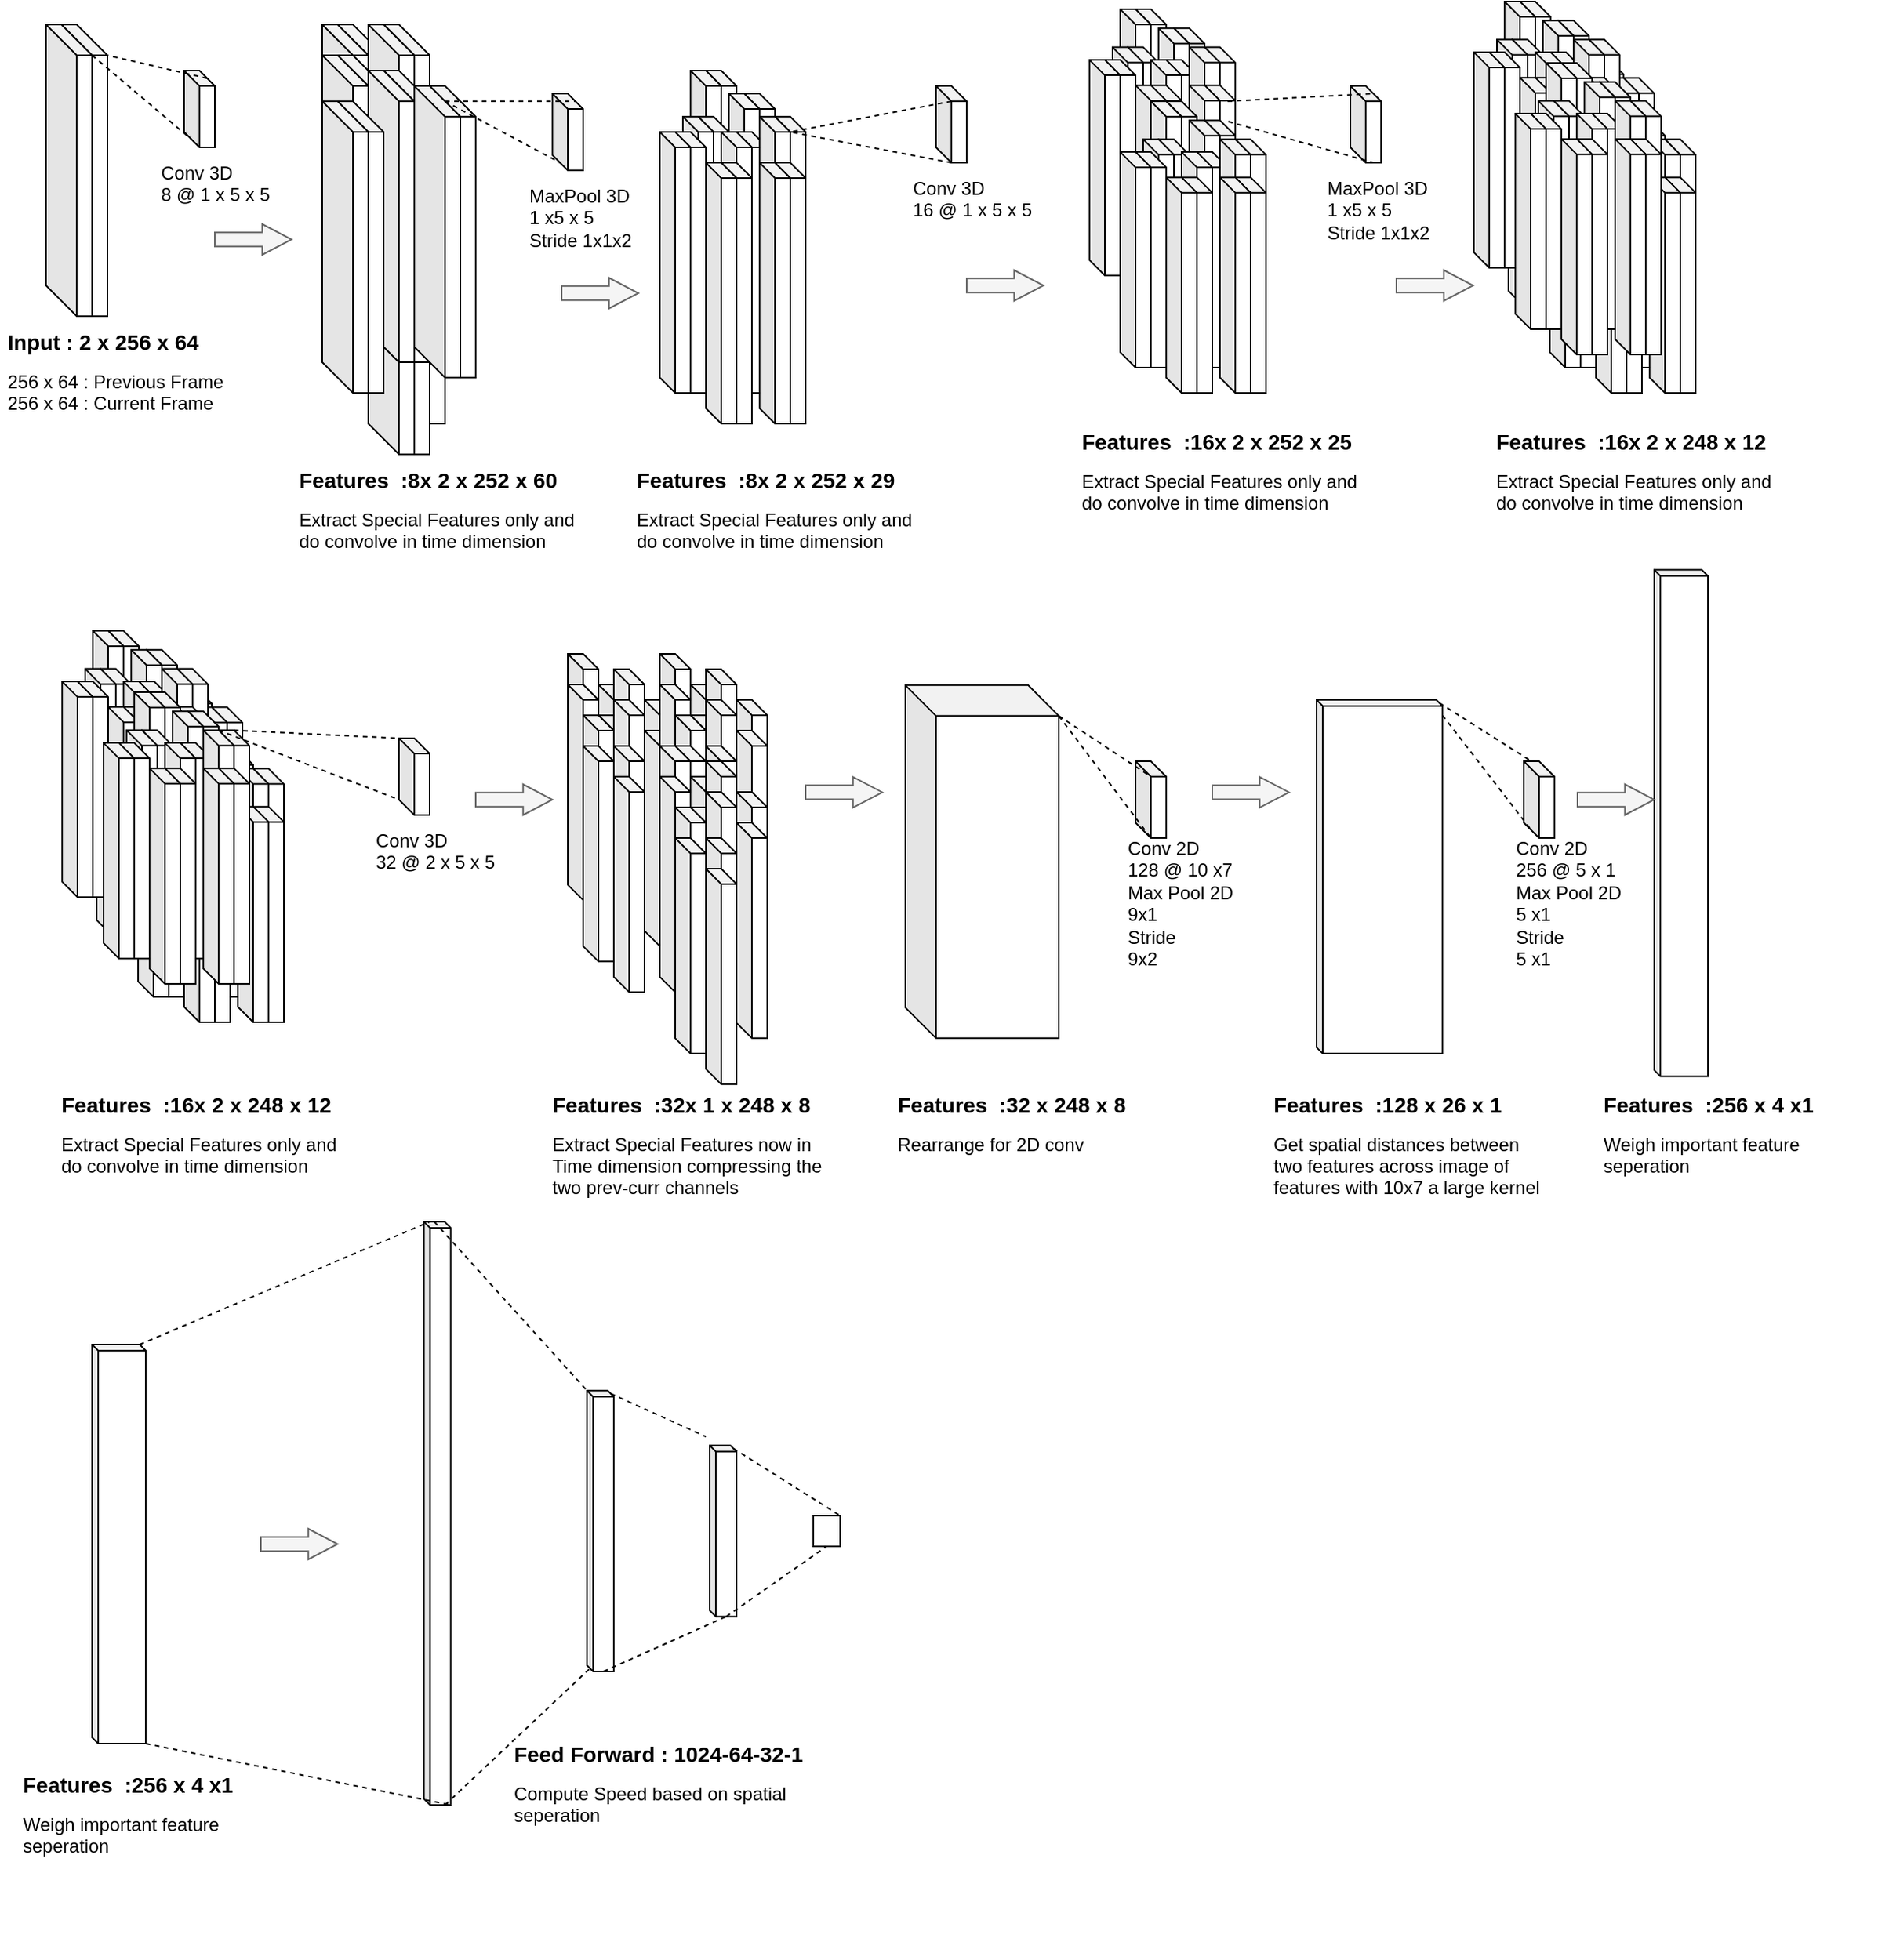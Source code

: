 <mxfile version="21.3.8" type="device">
  <diagram name="Page-1" id="pAZUs9_bBhL4_1gCOgZF">
    <mxGraphModel dx="1185" dy="680" grid="1" gridSize="10" guides="1" tooltips="1" connect="1" arrows="1" fold="1" page="1" pageScale="1" pageWidth="2336" pageHeight="1654" math="0" shadow="0">
      <root>
        <mxCell id="0" />
        <mxCell id="1" parent="0" />
        <mxCell id="KlD6MxqIU1DJ0t27IH6v-1" value="" style="shape=cube;whiteSpace=wrap;html=1;boundedLbl=1;backgroundOutline=1;darkOpacity=0.05;darkOpacity2=0.1;" vertex="1" parent="1">
          <mxGeometry x="130" y="70" width="30" height="190" as="geometry" />
        </mxCell>
        <mxCell id="KlD6MxqIU1DJ0t27IH6v-2" value="" style="shape=cube;whiteSpace=wrap;html=1;boundedLbl=1;backgroundOutline=1;darkOpacity=0.05;darkOpacity2=0.1;size=20;" vertex="1" parent="1">
          <mxGeometry x="120" y="70" width="30" height="190" as="geometry" />
        </mxCell>
        <mxCell id="KlD6MxqIU1DJ0t27IH6v-7" value="&lt;h1 style=&quot;font-size: 14px;&quot;&gt;&lt;font style=&quot;font-size: 14px;&quot;&gt;Input : 2 x 256 x 64&lt;br&gt;&lt;/font&gt;&lt;/h1&gt;256 x 64 : Previous Frame&lt;br&gt;256 x 64 : Current Frame" style="text;html=1;strokeColor=none;fillColor=none;spacing=5;spacingTop=-20;whiteSpace=wrap;overflow=hidden;rounded=0;" vertex="1" parent="1">
          <mxGeometry x="90" y="270" width="190" height="120" as="geometry" />
        </mxCell>
        <mxCell id="KlD6MxqIU1DJ0t27IH6v-8" value="" style="shape=cube;whiteSpace=wrap;html=1;boundedLbl=1;backgroundOutline=1;darkOpacity=0.05;darkOpacity2=0.1;size=10;" vertex="1" parent="1">
          <mxGeometry x="210" y="100" width="20" height="50" as="geometry" />
        </mxCell>
        <mxCell id="KlD6MxqIU1DJ0t27IH6v-9" value="Conv 3D&lt;br&gt;8 @ 1 x 5 x 5&lt;br&gt;" style="text;html=1;strokeColor=none;fillColor=none;spacing=5;spacingTop=-20;whiteSpace=wrap;overflow=hidden;rounded=0;" vertex="1" parent="1">
          <mxGeometry x="190" y="170" width="80" height="30" as="geometry" />
        </mxCell>
        <mxCell id="KlD6MxqIU1DJ0t27IH6v-43" value="" style="group" vertex="1" connectable="0" parent="1">
          <mxGeometry x="340" y="140" width="40" height="210" as="geometry" />
        </mxCell>
        <mxCell id="KlD6MxqIU1DJ0t27IH6v-44" value="" style="shape=cube;whiteSpace=wrap;html=1;boundedLbl=1;backgroundOutline=1;darkOpacity=0.05;darkOpacity2=0.1;" vertex="1" parent="KlD6MxqIU1DJ0t27IH6v-43">
          <mxGeometry x="10" width="30" height="190" as="geometry" />
        </mxCell>
        <mxCell id="KlD6MxqIU1DJ0t27IH6v-45" value="" style="shape=cube;whiteSpace=wrap;html=1;boundedLbl=1;backgroundOutline=1;darkOpacity=0.05;darkOpacity2=0.1;" vertex="1" parent="KlD6MxqIU1DJ0t27IH6v-43">
          <mxGeometry width="30" height="190" as="geometry" />
        </mxCell>
        <mxCell id="KlD6MxqIU1DJ0t27IH6v-46" value="" style="group" vertex="1" connectable="0" parent="KlD6MxqIU1DJ0t27IH6v-43">
          <mxGeometry x="-10" y="20" width="40" height="190" as="geometry" />
        </mxCell>
        <mxCell id="KlD6MxqIU1DJ0t27IH6v-47" value="" style="shape=cube;whiteSpace=wrap;html=1;boundedLbl=1;backgroundOutline=1;darkOpacity=0.05;darkOpacity2=0.1;" vertex="1" parent="KlD6MxqIU1DJ0t27IH6v-46">
          <mxGeometry x="10" width="30" height="190" as="geometry" />
        </mxCell>
        <mxCell id="KlD6MxqIU1DJ0t27IH6v-48" value="" style="shape=cube;whiteSpace=wrap;html=1;boundedLbl=1;backgroundOutline=1;darkOpacity=0.05;darkOpacity2=0.1;" vertex="1" parent="KlD6MxqIU1DJ0t27IH6v-46">
          <mxGeometry width="30" height="190" as="geometry" />
        </mxCell>
        <mxCell id="KlD6MxqIU1DJ0t27IH6v-52" value="&lt;h1 style=&quot;font-size: 14px;&quot;&gt;&lt;font style=&quot;font-size: 14px;&quot;&gt;Features&amp;nbsp; :8x 2 x 252 x 60&lt;br&gt;&lt;/font&gt;&lt;/h1&gt;Extract Special Features only and do convolve in time dimension" style="text;html=1;strokeColor=none;fillColor=none;spacing=5;spacingTop=-20;whiteSpace=wrap;overflow=hidden;rounded=0;" vertex="1" parent="1">
          <mxGeometry x="280" y="360" width="190" height="120" as="geometry" />
        </mxCell>
        <mxCell id="KlD6MxqIU1DJ0t27IH6v-54" value="" style="shape=cube;whiteSpace=wrap;html=1;boundedLbl=1;backgroundOutline=1;darkOpacity=0.05;darkOpacity2=0.1;size=10;" vertex="1" parent="1">
          <mxGeometry x="450" y="115" width="20" height="50" as="geometry" />
        </mxCell>
        <mxCell id="KlD6MxqIU1DJ0t27IH6v-55" value="MaxPool 3D&lt;br&gt;1 x5 x 5&lt;br&gt;Stride 1x1x2" style="text;html=1;strokeColor=none;fillColor=none;spacing=5;spacingTop=-20;whiteSpace=wrap;overflow=hidden;rounded=0;" vertex="1" parent="1">
          <mxGeometry x="430" y="185" width="80" height="30" as="geometry" />
        </mxCell>
        <mxCell id="KlD6MxqIU1DJ0t27IH6v-66" value="" style="group" vertex="1" connectable="0" parent="1">
          <mxGeometry x="300" y="70" width="100" height="240" as="geometry" />
        </mxCell>
        <mxCell id="KlD6MxqIU1DJ0t27IH6v-12" value="" style="group" vertex="1" connectable="0" parent="KlD6MxqIU1DJ0t27IH6v-66">
          <mxGeometry width="70" height="190" as="geometry" />
        </mxCell>
        <mxCell id="KlD6MxqIU1DJ0t27IH6v-10" value="" style="shape=cube;whiteSpace=wrap;html=1;boundedLbl=1;backgroundOutline=1;darkOpacity=0.05;darkOpacity2=0.1;" vertex="1" parent="KlD6MxqIU1DJ0t27IH6v-12">
          <mxGeometry x="10" width="30" height="190" as="geometry" />
        </mxCell>
        <mxCell id="KlD6MxqIU1DJ0t27IH6v-11" value="" style="shape=cube;whiteSpace=wrap;html=1;boundedLbl=1;backgroundOutline=1;darkOpacity=0.05;darkOpacity2=0.1;" vertex="1" parent="KlD6MxqIU1DJ0t27IH6v-12">
          <mxGeometry width="30" height="190" as="geometry" />
        </mxCell>
        <mxCell id="KlD6MxqIU1DJ0t27IH6v-13" value="" style="group" vertex="1" connectable="0" parent="KlD6MxqIU1DJ0t27IH6v-12">
          <mxGeometry x="30" width="40" height="190" as="geometry" />
        </mxCell>
        <mxCell id="KlD6MxqIU1DJ0t27IH6v-14" value="" style="shape=cube;whiteSpace=wrap;html=1;boundedLbl=1;backgroundOutline=1;darkOpacity=0.05;darkOpacity2=0.1;" vertex="1" parent="KlD6MxqIU1DJ0t27IH6v-13">
          <mxGeometry x="10" width="30" height="190" as="geometry" />
        </mxCell>
        <mxCell id="KlD6MxqIU1DJ0t27IH6v-15" value="" style="shape=cube;whiteSpace=wrap;html=1;boundedLbl=1;backgroundOutline=1;darkOpacity=0.05;darkOpacity2=0.1;" vertex="1" parent="KlD6MxqIU1DJ0t27IH6v-13">
          <mxGeometry width="30" height="190" as="geometry" />
        </mxCell>
        <mxCell id="KlD6MxqIU1DJ0t27IH6v-31" value="" style="group" vertex="1" connectable="0" parent="KlD6MxqIU1DJ0t27IH6v-66">
          <mxGeometry y="20" width="40" height="190" as="geometry" />
        </mxCell>
        <mxCell id="KlD6MxqIU1DJ0t27IH6v-32" value="" style="shape=cube;whiteSpace=wrap;html=1;boundedLbl=1;backgroundOutline=1;darkOpacity=0.05;darkOpacity2=0.1;" vertex="1" parent="KlD6MxqIU1DJ0t27IH6v-31">
          <mxGeometry x="10" width="30" height="190" as="geometry" />
        </mxCell>
        <mxCell id="KlD6MxqIU1DJ0t27IH6v-33" value="" style="shape=cube;whiteSpace=wrap;html=1;boundedLbl=1;backgroundOutline=1;darkOpacity=0.05;darkOpacity2=0.1;" vertex="1" parent="KlD6MxqIU1DJ0t27IH6v-31">
          <mxGeometry width="30" height="190" as="geometry" />
        </mxCell>
        <mxCell id="KlD6MxqIU1DJ0t27IH6v-34" value="" style="group" vertex="1" connectable="0" parent="KlD6MxqIU1DJ0t27IH6v-66">
          <mxGeometry x="30" y="30" width="70" height="200" as="geometry" />
        </mxCell>
        <mxCell id="KlD6MxqIU1DJ0t27IH6v-35" value="" style="shape=cube;whiteSpace=wrap;html=1;boundedLbl=1;backgroundOutline=1;darkOpacity=0.05;darkOpacity2=0.1;" vertex="1" parent="KlD6MxqIU1DJ0t27IH6v-34">
          <mxGeometry x="10" width="30" height="190" as="geometry" />
        </mxCell>
        <mxCell id="KlD6MxqIU1DJ0t27IH6v-36" value="" style="shape=cube;whiteSpace=wrap;html=1;boundedLbl=1;backgroundOutline=1;darkOpacity=0.05;darkOpacity2=0.1;" vertex="1" parent="KlD6MxqIU1DJ0t27IH6v-34">
          <mxGeometry width="30" height="190" as="geometry" />
        </mxCell>
        <mxCell id="KlD6MxqIU1DJ0t27IH6v-40" value="" style="group" vertex="1" connectable="0" parent="KlD6MxqIU1DJ0t27IH6v-34">
          <mxGeometry x="30" y="10" width="40" height="190" as="geometry" />
        </mxCell>
        <mxCell id="KlD6MxqIU1DJ0t27IH6v-41" value="" style="shape=cube;whiteSpace=wrap;html=1;boundedLbl=1;backgroundOutline=1;darkOpacity=0.05;darkOpacity2=0.1;" vertex="1" parent="KlD6MxqIU1DJ0t27IH6v-40">
          <mxGeometry x="10" width="30" height="190" as="geometry" />
        </mxCell>
        <mxCell id="KlD6MxqIU1DJ0t27IH6v-42" value="" style="shape=cube;whiteSpace=wrap;html=1;boundedLbl=1;backgroundOutline=1;darkOpacity=0.05;darkOpacity2=0.1;" vertex="1" parent="KlD6MxqIU1DJ0t27IH6v-40">
          <mxGeometry width="30" height="190" as="geometry" />
        </mxCell>
        <mxCell id="KlD6MxqIU1DJ0t27IH6v-37" value="" style="group" vertex="1" connectable="0" parent="KlD6MxqIU1DJ0t27IH6v-66">
          <mxGeometry y="50" width="40" height="190" as="geometry" />
        </mxCell>
        <mxCell id="KlD6MxqIU1DJ0t27IH6v-38" value="" style="shape=cube;whiteSpace=wrap;html=1;boundedLbl=1;backgroundOutline=1;darkOpacity=0.05;darkOpacity2=0.1;" vertex="1" parent="KlD6MxqIU1DJ0t27IH6v-37">
          <mxGeometry x="10" width="30" height="190" as="geometry" />
        </mxCell>
        <mxCell id="KlD6MxqIU1DJ0t27IH6v-39" value="" style="shape=cube;whiteSpace=wrap;html=1;boundedLbl=1;backgroundOutline=1;darkOpacity=0.05;darkOpacity2=0.1;" vertex="1" parent="KlD6MxqIU1DJ0t27IH6v-37">
          <mxGeometry width="30" height="190" as="geometry" />
        </mxCell>
        <mxCell id="KlD6MxqIU1DJ0t27IH6v-84" value="&lt;h1 style=&quot;font-size: 14px;&quot;&gt;&lt;font style=&quot;font-size: 14px;&quot;&gt;Features&amp;nbsp; :8x 2 x 252 x 29&lt;br&gt;&lt;/font&gt;&lt;/h1&gt;Extract Special Features only and do convolve in time dimension" style="text;html=1;strokeColor=none;fillColor=none;spacing=5;spacingTop=-20;whiteSpace=wrap;overflow=hidden;rounded=0;" vertex="1" parent="1">
          <mxGeometry x="500" y="360" width="190" height="120" as="geometry" />
        </mxCell>
        <mxCell id="KlD6MxqIU1DJ0t27IH6v-85" value="" style="shape=cube;whiteSpace=wrap;html=1;boundedLbl=1;backgroundOutline=1;darkOpacity=0.05;darkOpacity2=0.1;size=10;" vertex="1" parent="1">
          <mxGeometry x="970" y="110" width="20" height="50" as="geometry" />
        </mxCell>
        <mxCell id="KlD6MxqIU1DJ0t27IH6v-86" value="MaxPool 3D&lt;br&gt;1 x5 x 5&lt;br&gt;Stride 1x1x2" style="text;html=1;strokeColor=none;fillColor=none;spacing=5;spacingTop=-20;whiteSpace=wrap;overflow=hidden;rounded=0;" vertex="1" parent="1">
          <mxGeometry x="950" y="180" width="80" height="30" as="geometry" />
        </mxCell>
        <mxCell id="KlD6MxqIU1DJ0t27IH6v-87" value="" style="group" vertex="1" connectable="0" parent="1">
          <mxGeometry x="520" y="100" width="95" height="230" as="geometry" />
        </mxCell>
        <mxCell id="KlD6MxqIU1DJ0t27IH6v-57" value="" style="shape=cube;whiteSpace=wrap;html=1;boundedLbl=1;backgroundOutline=1;darkOpacity=0.05;darkOpacity2=0.1;size=10;strokeWidth=1;gradientColor=none;rotation=0;" vertex="1" parent="KlD6MxqIU1DJ0t27IH6v-87">
          <mxGeometry x="30" width="20" height="170" as="geometry" />
        </mxCell>
        <mxCell id="KlD6MxqIU1DJ0t27IH6v-69" value="" style="shape=cube;whiteSpace=wrap;html=1;boundedLbl=1;backgroundOutline=1;darkOpacity=0.05;darkOpacity2=0.1;size=10;strokeWidth=1;gradientColor=none;rotation=0;" vertex="1" parent="KlD6MxqIU1DJ0t27IH6v-87">
          <mxGeometry x="20" width="20" height="170" as="geometry" />
        </mxCell>
        <mxCell id="KlD6MxqIU1DJ0t27IH6v-70" value="" style="shape=cube;whiteSpace=wrap;html=1;boundedLbl=1;backgroundOutline=1;darkOpacity=0.05;darkOpacity2=0.1;size=10;strokeWidth=1;gradientColor=none;rotation=0;" vertex="1" parent="KlD6MxqIU1DJ0t27IH6v-87">
          <mxGeometry x="25" y="30" width="20" height="170" as="geometry" />
        </mxCell>
        <mxCell id="KlD6MxqIU1DJ0t27IH6v-71" value="" style="shape=cube;whiteSpace=wrap;html=1;boundedLbl=1;backgroundOutline=1;darkOpacity=0.05;darkOpacity2=0.1;size=10;strokeWidth=1;gradientColor=none;rotation=0;" vertex="1" parent="KlD6MxqIU1DJ0t27IH6v-87">
          <mxGeometry x="15" y="30" width="20" height="170" as="geometry" />
        </mxCell>
        <mxCell id="KlD6MxqIU1DJ0t27IH6v-72" value="" style="shape=cube;whiteSpace=wrap;html=1;boundedLbl=1;backgroundOutline=1;darkOpacity=0.05;darkOpacity2=0.1;size=10;strokeWidth=1;gradientColor=none;rotation=0;" vertex="1" parent="KlD6MxqIU1DJ0t27IH6v-87">
          <mxGeometry x="55" y="15" width="20" height="170" as="geometry" />
        </mxCell>
        <mxCell id="KlD6MxqIU1DJ0t27IH6v-73" value="" style="shape=cube;whiteSpace=wrap;html=1;boundedLbl=1;backgroundOutline=1;darkOpacity=0.05;darkOpacity2=0.1;size=10;strokeWidth=1;gradientColor=none;rotation=0;" vertex="1" parent="KlD6MxqIU1DJ0t27IH6v-87">
          <mxGeometry x="45" y="15" width="20" height="170" as="geometry" />
        </mxCell>
        <mxCell id="KlD6MxqIU1DJ0t27IH6v-74" value="" style="shape=cube;whiteSpace=wrap;html=1;boundedLbl=1;backgroundOutline=1;darkOpacity=0.05;darkOpacity2=0.1;size=10;strokeWidth=1;gradientColor=none;rotation=0;" vertex="1" parent="KlD6MxqIU1DJ0t27IH6v-87">
          <mxGeometry x="50" y="40" width="20" height="170" as="geometry" />
        </mxCell>
        <mxCell id="KlD6MxqIU1DJ0t27IH6v-75" value="" style="shape=cube;whiteSpace=wrap;html=1;boundedLbl=1;backgroundOutline=1;darkOpacity=0.05;darkOpacity2=0.1;size=10;strokeWidth=1;gradientColor=none;rotation=0;" vertex="1" parent="KlD6MxqIU1DJ0t27IH6v-87">
          <mxGeometry x="40" y="40" width="20" height="170" as="geometry" />
        </mxCell>
        <mxCell id="KlD6MxqIU1DJ0t27IH6v-76" value="" style="shape=cube;whiteSpace=wrap;html=1;boundedLbl=1;backgroundOutline=1;darkOpacity=0.05;darkOpacity2=0.1;size=10;strokeWidth=1;gradientColor=none;rotation=0;" vertex="1" parent="KlD6MxqIU1DJ0t27IH6v-87">
          <mxGeometry x="75" y="30" width="20" height="170" as="geometry" />
        </mxCell>
        <mxCell id="KlD6MxqIU1DJ0t27IH6v-77" value="" style="shape=cube;whiteSpace=wrap;html=1;boundedLbl=1;backgroundOutline=1;darkOpacity=0.05;darkOpacity2=0.1;size=10;strokeWidth=1;gradientColor=none;rotation=0;" vertex="1" parent="KlD6MxqIU1DJ0t27IH6v-87">
          <mxGeometry x="65" y="30" width="20" height="170" as="geometry" />
        </mxCell>
        <mxCell id="KlD6MxqIU1DJ0t27IH6v-78" value="" style="shape=cube;whiteSpace=wrap;html=1;boundedLbl=1;backgroundOutline=1;darkOpacity=0.05;darkOpacity2=0.1;size=10;strokeWidth=1;gradientColor=none;rotation=0;" vertex="1" parent="KlD6MxqIU1DJ0t27IH6v-87">
          <mxGeometry x="40" y="60" width="20" height="170" as="geometry" />
        </mxCell>
        <mxCell id="KlD6MxqIU1DJ0t27IH6v-79" value="" style="shape=cube;whiteSpace=wrap;html=1;boundedLbl=1;backgroundOutline=1;darkOpacity=0.05;darkOpacity2=0.1;size=10;strokeWidth=1;gradientColor=none;rotation=0;" vertex="1" parent="KlD6MxqIU1DJ0t27IH6v-87">
          <mxGeometry x="30" y="60" width="20" height="170" as="geometry" />
        </mxCell>
        <mxCell id="KlD6MxqIU1DJ0t27IH6v-80" value="" style="shape=cube;whiteSpace=wrap;html=1;boundedLbl=1;backgroundOutline=1;darkOpacity=0.05;darkOpacity2=0.1;size=10;strokeWidth=1;gradientColor=none;rotation=0;" vertex="1" parent="KlD6MxqIU1DJ0t27IH6v-87">
          <mxGeometry x="75" y="60" width="20" height="170" as="geometry" />
        </mxCell>
        <mxCell id="KlD6MxqIU1DJ0t27IH6v-81" value="" style="shape=cube;whiteSpace=wrap;html=1;boundedLbl=1;backgroundOutline=1;darkOpacity=0.05;darkOpacity2=0.1;size=10;strokeWidth=1;gradientColor=none;rotation=0;" vertex="1" parent="KlD6MxqIU1DJ0t27IH6v-87">
          <mxGeometry x="65" y="60" width="20" height="170" as="geometry" />
        </mxCell>
        <mxCell id="KlD6MxqIU1DJ0t27IH6v-82" value="" style="shape=cube;whiteSpace=wrap;html=1;boundedLbl=1;backgroundOutline=1;darkOpacity=0.05;darkOpacity2=0.1;size=10;strokeWidth=1;gradientColor=none;rotation=0;" vertex="1" parent="KlD6MxqIU1DJ0t27IH6v-87">
          <mxGeometry x="10" y="40" width="20" height="170" as="geometry" />
        </mxCell>
        <mxCell id="KlD6MxqIU1DJ0t27IH6v-83" value="" style="shape=cube;whiteSpace=wrap;html=1;boundedLbl=1;backgroundOutline=1;darkOpacity=0.05;darkOpacity2=0.1;size=10;strokeWidth=1;gradientColor=none;rotation=0;" vertex="1" parent="KlD6MxqIU1DJ0t27IH6v-87">
          <mxGeometry y="40" width="20" height="170" as="geometry" />
        </mxCell>
        <mxCell id="KlD6MxqIU1DJ0t27IH6v-89" value="" style="group" vertex="1" connectable="0" parent="1">
          <mxGeometry x="1073" y="80" width="95" height="190" as="geometry" />
        </mxCell>
        <mxCell id="KlD6MxqIU1DJ0t27IH6v-90" value="" style="shape=cube;whiteSpace=wrap;html=1;boundedLbl=1;backgroundOutline=1;darkOpacity=0.05;darkOpacity2=0.1;size=10;strokeWidth=1;gradientColor=none;rotation=0;" vertex="1" parent="KlD6MxqIU1DJ0t27IH6v-89">
          <mxGeometry x="30" width="20" height="140.435" as="geometry" />
        </mxCell>
        <mxCell id="KlD6MxqIU1DJ0t27IH6v-91" value="" style="shape=cube;whiteSpace=wrap;html=1;boundedLbl=1;backgroundOutline=1;darkOpacity=0.05;darkOpacity2=0.1;size=10;strokeWidth=1;gradientColor=none;rotation=0;" vertex="1" parent="KlD6MxqIU1DJ0t27IH6v-89">
          <mxGeometry x="20" width="20" height="140.435" as="geometry" />
        </mxCell>
        <mxCell id="KlD6MxqIU1DJ0t27IH6v-92" value="" style="shape=cube;whiteSpace=wrap;html=1;boundedLbl=1;backgroundOutline=1;darkOpacity=0.05;darkOpacity2=0.1;size=10;strokeWidth=1;gradientColor=none;rotation=0;" vertex="1" parent="KlD6MxqIU1DJ0t27IH6v-89">
          <mxGeometry x="25" y="24.783" width="20" height="140.435" as="geometry" />
        </mxCell>
        <mxCell id="KlD6MxqIU1DJ0t27IH6v-93" value="" style="shape=cube;whiteSpace=wrap;html=1;boundedLbl=1;backgroundOutline=1;darkOpacity=0.05;darkOpacity2=0.1;size=10;strokeWidth=1;gradientColor=none;rotation=0;" vertex="1" parent="KlD6MxqIU1DJ0t27IH6v-89">
          <mxGeometry x="15" y="24.783" width="20" height="140.435" as="geometry" />
        </mxCell>
        <mxCell id="KlD6MxqIU1DJ0t27IH6v-94" value="" style="shape=cube;whiteSpace=wrap;html=1;boundedLbl=1;backgroundOutline=1;darkOpacity=0.05;darkOpacity2=0.1;size=10;strokeWidth=1;gradientColor=none;rotation=0;" vertex="1" parent="KlD6MxqIU1DJ0t27IH6v-89">
          <mxGeometry x="55" y="12.391" width="20" height="140.435" as="geometry" />
        </mxCell>
        <mxCell id="KlD6MxqIU1DJ0t27IH6v-95" value="" style="shape=cube;whiteSpace=wrap;html=1;boundedLbl=1;backgroundOutline=1;darkOpacity=0.05;darkOpacity2=0.1;size=10;strokeWidth=1;gradientColor=none;rotation=0;" vertex="1" parent="KlD6MxqIU1DJ0t27IH6v-89">
          <mxGeometry x="45" y="12.391" width="20" height="140.435" as="geometry" />
        </mxCell>
        <mxCell id="KlD6MxqIU1DJ0t27IH6v-96" value="" style="shape=cube;whiteSpace=wrap;html=1;boundedLbl=1;backgroundOutline=1;darkOpacity=0.05;darkOpacity2=0.1;size=10;strokeWidth=1;gradientColor=none;rotation=0;" vertex="1" parent="KlD6MxqIU1DJ0t27IH6v-89">
          <mxGeometry x="50" y="33.043" width="20" height="140.435" as="geometry" />
        </mxCell>
        <mxCell id="KlD6MxqIU1DJ0t27IH6v-97" value="" style="shape=cube;whiteSpace=wrap;html=1;boundedLbl=1;backgroundOutline=1;darkOpacity=0.05;darkOpacity2=0.1;size=10;strokeWidth=1;gradientColor=none;rotation=0;" vertex="1" parent="KlD6MxqIU1DJ0t27IH6v-89">
          <mxGeometry x="40" y="33.043" width="20" height="140.435" as="geometry" />
        </mxCell>
        <mxCell id="KlD6MxqIU1DJ0t27IH6v-98" value="" style="shape=cube;whiteSpace=wrap;html=1;boundedLbl=1;backgroundOutline=1;darkOpacity=0.05;darkOpacity2=0.1;size=10;strokeWidth=1;gradientColor=none;rotation=0;" vertex="1" parent="KlD6MxqIU1DJ0t27IH6v-89">
          <mxGeometry x="75" y="24.783" width="20" height="140.435" as="geometry" />
        </mxCell>
        <mxCell id="KlD6MxqIU1DJ0t27IH6v-99" value="" style="shape=cube;whiteSpace=wrap;html=1;boundedLbl=1;backgroundOutline=1;darkOpacity=0.05;darkOpacity2=0.1;size=10;strokeWidth=1;gradientColor=none;rotation=0;" vertex="1" parent="KlD6MxqIU1DJ0t27IH6v-89">
          <mxGeometry x="65" y="24.783" width="20" height="140.435" as="geometry" />
        </mxCell>
        <mxCell id="KlD6MxqIU1DJ0t27IH6v-100" value="" style="shape=cube;whiteSpace=wrap;html=1;boundedLbl=1;backgroundOutline=1;darkOpacity=0.05;darkOpacity2=0.1;size=10;strokeWidth=1;gradientColor=none;rotation=0;" vertex="1" parent="KlD6MxqIU1DJ0t27IH6v-89">
          <mxGeometry x="40" y="49.565" width="20" height="140.435" as="geometry" />
        </mxCell>
        <mxCell id="KlD6MxqIU1DJ0t27IH6v-101" value="" style="shape=cube;whiteSpace=wrap;html=1;boundedLbl=1;backgroundOutline=1;darkOpacity=0.05;darkOpacity2=0.1;size=10;strokeWidth=1;gradientColor=none;rotation=0;" vertex="1" parent="KlD6MxqIU1DJ0t27IH6v-89">
          <mxGeometry x="30" y="49.565" width="20" height="140.435" as="geometry" />
        </mxCell>
        <mxCell id="KlD6MxqIU1DJ0t27IH6v-102" value="" style="shape=cube;whiteSpace=wrap;html=1;boundedLbl=1;backgroundOutline=1;darkOpacity=0.05;darkOpacity2=0.1;size=10;strokeWidth=1;gradientColor=none;rotation=0;" vertex="1" parent="KlD6MxqIU1DJ0t27IH6v-89">
          <mxGeometry x="75" y="49.565" width="20" height="140.435" as="geometry" />
        </mxCell>
        <mxCell id="KlD6MxqIU1DJ0t27IH6v-103" value="" style="shape=cube;whiteSpace=wrap;html=1;boundedLbl=1;backgroundOutline=1;darkOpacity=0.05;darkOpacity2=0.1;size=10;strokeWidth=1;gradientColor=none;rotation=0;" vertex="1" parent="KlD6MxqIU1DJ0t27IH6v-89">
          <mxGeometry x="65" y="49.565" width="20" height="140.435" as="geometry" />
        </mxCell>
        <mxCell id="KlD6MxqIU1DJ0t27IH6v-104" value="" style="shape=cube;whiteSpace=wrap;html=1;boundedLbl=1;backgroundOutline=1;darkOpacity=0.05;darkOpacity2=0.1;size=10;strokeWidth=1;gradientColor=none;rotation=0;" vertex="1" parent="KlD6MxqIU1DJ0t27IH6v-89">
          <mxGeometry x="10" y="33.043" width="20" height="140.435" as="geometry" />
        </mxCell>
        <mxCell id="KlD6MxqIU1DJ0t27IH6v-105" value="" style="shape=cube;whiteSpace=wrap;html=1;boundedLbl=1;backgroundOutline=1;darkOpacity=0.05;darkOpacity2=0.1;size=10;strokeWidth=1;gradientColor=none;rotation=0;" vertex="1" parent="KlD6MxqIU1DJ0t27IH6v-89">
          <mxGeometry y="33.043" width="20" height="140.435" as="geometry" />
        </mxCell>
        <mxCell id="KlD6MxqIU1DJ0t27IH6v-145" value="" style="group" vertex="1" connectable="0" parent="KlD6MxqIU1DJ0t27IH6v-89">
          <mxGeometry x="-22.5" y="-25" width="95" height="190" as="geometry" />
        </mxCell>
        <mxCell id="KlD6MxqIU1DJ0t27IH6v-146" value="" style="shape=cube;whiteSpace=wrap;html=1;boundedLbl=1;backgroundOutline=1;darkOpacity=0.05;darkOpacity2=0.1;size=10;strokeWidth=1;gradientColor=none;rotation=0;" vertex="1" parent="KlD6MxqIU1DJ0t27IH6v-145">
          <mxGeometry x="30" width="20" height="140.435" as="geometry" />
        </mxCell>
        <mxCell id="KlD6MxqIU1DJ0t27IH6v-147" value="" style="shape=cube;whiteSpace=wrap;html=1;boundedLbl=1;backgroundOutline=1;darkOpacity=0.05;darkOpacity2=0.1;size=10;strokeWidth=1;gradientColor=none;rotation=0;" vertex="1" parent="KlD6MxqIU1DJ0t27IH6v-145">
          <mxGeometry x="20" width="20" height="140.435" as="geometry" />
        </mxCell>
        <mxCell id="KlD6MxqIU1DJ0t27IH6v-148" value="" style="shape=cube;whiteSpace=wrap;html=1;boundedLbl=1;backgroundOutline=1;darkOpacity=0.05;darkOpacity2=0.1;size=10;strokeWidth=1;gradientColor=none;rotation=0;" vertex="1" parent="KlD6MxqIU1DJ0t27IH6v-145">
          <mxGeometry x="25" y="24.783" width="20" height="140.435" as="geometry" />
        </mxCell>
        <mxCell id="KlD6MxqIU1DJ0t27IH6v-149" value="" style="shape=cube;whiteSpace=wrap;html=1;boundedLbl=1;backgroundOutline=1;darkOpacity=0.05;darkOpacity2=0.1;size=10;strokeWidth=1;gradientColor=none;rotation=0;" vertex="1" parent="KlD6MxqIU1DJ0t27IH6v-145">
          <mxGeometry x="15" y="24.783" width="20" height="140.435" as="geometry" />
        </mxCell>
        <mxCell id="KlD6MxqIU1DJ0t27IH6v-150" value="" style="shape=cube;whiteSpace=wrap;html=1;boundedLbl=1;backgroundOutline=1;darkOpacity=0.05;darkOpacity2=0.1;size=10;strokeWidth=1;gradientColor=none;rotation=0;" vertex="1" parent="KlD6MxqIU1DJ0t27IH6v-145">
          <mxGeometry x="55" y="12.391" width="20" height="140.435" as="geometry" />
        </mxCell>
        <mxCell id="KlD6MxqIU1DJ0t27IH6v-151" value="" style="shape=cube;whiteSpace=wrap;html=1;boundedLbl=1;backgroundOutline=1;darkOpacity=0.05;darkOpacity2=0.1;size=10;strokeWidth=1;gradientColor=none;rotation=0;" vertex="1" parent="KlD6MxqIU1DJ0t27IH6v-145">
          <mxGeometry x="45" y="12.391" width="20" height="140.435" as="geometry" />
        </mxCell>
        <mxCell id="KlD6MxqIU1DJ0t27IH6v-152" value="" style="shape=cube;whiteSpace=wrap;html=1;boundedLbl=1;backgroundOutline=1;darkOpacity=0.05;darkOpacity2=0.1;size=10;strokeWidth=1;gradientColor=none;rotation=0;" vertex="1" parent="KlD6MxqIU1DJ0t27IH6v-145">
          <mxGeometry x="50" y="33.043" width="20" height="140.435" as="geometry" />
        </mxCell>
        <mxCell id="KlD6MxqIU1DJ0t27IH6v-153" value="" style="shape=cube;whiteSpace=wrap;html=1;boundedLbl=1;backgroundOutline=1;darkOpacity=0.05;darkOpacity2=0.1;size=10;strokeWidth=1;gradientColor=none;rotation=0;" vertex="1" parent="KlD6MxqIU1DJ0t27IH6v-145">
          <mxGeometry x="40" y="33.043" width="20" height="140.435" as="geometry" />
        </mxCell>
        <mxCell id="KlD6MxqIU1DJ0t27IH6v-154" value="" style="shape=cube;whiteSpace=wrap;html=1;boundedLbl=1;backgroundOutline=1;darkOpacity=0.05;darkOpacity2=0.1;size=10;strokeWidth=1;gradientColor=none;rotation=0;" vertex="1" parent="KlD6MxqIU1DJ0t27IH6v-145">
          <mxGeometry x="75" y="24.783" width="20" height="140.435" as="geometry" />
        </mxCell>
        <mxCell id="KlD6MxqIU1DJ0t27IH6v-155" value="" style="shape=cube;whiteSpace=wrap;html=1;boundedLbl=1;backgroundOutline=1;darkOpacity=0.05;darkOpacity2=0.1;size=10;strokeWidth=1;gradientColor=none;rotation=0;" vertex="1" parent="KlD6MxqIU1DJ0t27IH6v-145">
          <mxGeometry x="65" y="24.783" width="20" height="140.435" as="geometry" />
        </mxCell>
        <mxCell id="KlD6MxqIU1DJ0t27IH6v-156" value="" style="shape=cube;whiteSpace=wrap;html=1;boundedLbl=1;backgroundOutline=1;darkOpacity=0.05;darkOpacity2=0.1;size=10;strokeWidth=1;gradientColor=none;rotation=0;" vertex="1" parent="KlD6MxqIU1DJ0t27IH6v-145">
          <mxGeometry x="40" y="49.565" width="20" height="140.435" as="geometry" />
        </mxCell>
        <mxCell id="KlD6MxqIU1DJ0t27IH6v-157" value="" style="shape=cube;whiteSpace=wrap;html=1;boundedLbl=1;backgroundOutline=1;darkOpacity=0.05;darkOpacity2=0.1;size=10;strokeWidth=1;gradientColor=none;rotation=0;" vertex="1" parent="KlD6MxqIU1DJ0t27IH6v-145">
          <mxGeometry x="30" y="49.565" width="20" height="140.435" as="geometry" />
        </mxCell>
        <mxCell id="KlD6MxqIU1DJ0t27IH6v-158" value="" style="shape=cube;whiteSpace=wrap;html=1;boundedLbl=1;backgroundOutline=1;darkOpacity=0.05;darkOpacity2=0.1;size=10;strokeWidth=1;gradientColor=none;rotation=0;" vertex="1" parent="KlD6MxqIU1DJ0t27IH6v-145">
          <mxGeometry x="75" y="49.565" width="20" height="140.435" as="geometry" />
        </mxCell>
        <mxCell id="KlD6MxqIU1DJ0t27IH6v-159" value="" style="shape=cube;whiteSpace=wrap;html=1;boundedLbl=1;backgroundOutline=1;darkOpacity=0.05;darkOpacity2=0.1;size=10;strokeWidth=1;gradientColor=none;rotation=0;" vertex="1" parent="KlD6MxqIU1DJ0t27IH6v-145">
          <mxGeometry x="65" y="49.565" width="20" height="140.435" as="geometry" />
        </mxCell>
        <mxCell id="KlD6MxqIU1DJ0t27IH6v-160" value="" style="shape=cube;whiteSpace=wrap;html=1;boundedLbl=1;backgroundOutline=1;darkOpacity=0.05;darkOpacity2=0.1;size=10;strokeWidth=1;gradientColor=none;rotation=0;" vertex="1" parent="KlD6MxqIU1DJ0t27IH6v-145">
          <mxGeometry x="10" y="33.043" width="20" height="140.435" as="geometry" />
        </mxCell>
        <mxCell id="KlD6MxqIU1DJ0t27IH6v-161" value="" style="shape=cube;whiteSpace=wrap;html=1;boundedLbl=1;backgroundOutline=1;darkOpacity=0.05;darkOpacity2=0.1;size=10;strokeWidth=1;gradientColor=none;rotation=0;" vertex="1" parent="KlD6MxqIU1DJ0t27IH6v-145">
          <mxGeometry y="33.043" width="20" height="140.435" as="geometry" />
        </mxCell>
        <mxCell id="KlD6MxqIU1DJ0t27IH6v-107" value="&lt;h1 style=&quot;font-size: 14px;&quot;&gt;&lt;font style=&quot;font-size: 14px;&quot;&gt;Features&amp;nbsp; :16x 2 x 248 x 12&lt;br&gt;&lt;/font&gt;&lt;/h1&gt;Extract Special Features only and do convolve in time dimension" style="text;html=1;strokeColor=none;fillColor=none;spacing=5;spacingTop=-20;whiteSpace=wrap;overflow=hidden;rounded=0;" vertex="1" parent="1">
          <mxGeometry x="1060" y="335" width="190" height="120" as="geometry" />
        </mxCell>
        <mxCell id="KlD6MxqIU1DJ0t27IH6v-108" value="&lt;h1 style=&quot;font-size: 14px;&quot;&gt;&lt;font style=&quot;font-size: 14px;&quot;&gt;Features&amp;nbsp; :16x 2 x 252 x 25&lt;br&gt;&lt;/font&gt;&lt;/h1&gt;Extract Special Features only and do convolve in time dimension" style="text;html=1;strokeColor=none;fillColor=none;spacing=5;spacingTop=-20;whiteSpace=wrap;overflow=hidden;rounded=0;" vertex="1" parent="1">
          <mxGeometry x="790" y="335" width="190" height="120" as="geometry" />
        </mxCell>
        <mxCell id="KlD6MxqIU1DJ0t27IH6v-109" value="" style="group" vertex="1" connectable="0" parent="1">
          <mxGeometry x="800" y="60" width="95" height="190" as="geometry" />
        </mxCell>
        <mxCell id="KlD6MxqIU1DJ0t27IH6v-110" value="" style="shape=cube;whiteSpace=wrap;html=1;boundedLbl=1;backgroundOutline=1;darkOpacity=0.05;darkOpacity2=0.1;size=10;strokeWidth=1;gradientColor=none;rotation=0;" vertex="1" parent="KlD6MxqIU1DJ0t27IH6v-109">
          <mxGeometry x="30" width="20" height="140.435" as="geometry" />
        </mxCell>
        <mxCell id="KlD6MxqIU1DJ0t27IH6v-111" value="" style="shape=cube;whiteSpace=wrap;html=1;boundedLbl=1;backgroundOutline=1;darkOpacity=0.05;darkOpacity2=0.1;size=10;strokeWidth=1;gradientColor=none;rotation=0;" vertex="1" parent="KlD6MxqIU1DJ0t27IH6v-109">
          <mxGeometry x="20" width="20" height="140.435" as="geometry" />
        </mxCell>
        <mxCell id="KlD6MxqIU1DJ0t27IH6v-112" value="" style="shape=cube;whiteSpace=wrap;html=1;boundedLbl=1;backgroundOutline=1;darkOpacity=0.05;darkOpacity2=0.1;size=10;strokeWidth=1;gradientColor=none;rotation=0;" vertex="1" parent="KlD6MxqIU1DJ0t27IH6v-109">
          <mxGeometry x="25" y="24.783" width="20" height="140.435" as="geometry" />
        </mxCell>
        <mxCell id="KlD6MxqIU1DJ0t27IH6v-113" value="" style="shape=cube;whiteSpace=wrap;html=1;boundedLbl=1;backgroundOutline=1;darkOpacity=0.05;darkOpacity2=0.1;size=10;strokeWidth=1;gradientColor=none;rotation=0;" vertex="1" parent="KlD6MxqIU1DJ0t27IH6v-109">
          <mxGeometry x="15" y="24.783" width="20" height="140.435" as="geometry" />
        </mxCell>
        <mxCell id="KlD6MxqIU1DJ0t27IH6v-114" value="" style="shape=cube;whiteSpace=wrap;html=1;boundedLbl=1;backgroundOutline=1;darkOpacity=0.05;darkOpacity2=0.1;size=10;strokeWidth=1;gradientColor=none;rotation=0;" vertex="1" parent="KlD6MxqIU1DJ0t27IH6v-109">
          <mxGeometry x="55" y="12.391" width="20" height="140.435" as="geometry" />
        </mxCell>
        <mxCell id="KlD6MxqIU1DJ0t27IH6v-115" value="" style="shape=cube;whiteSpace=wrap;html=1;boundedLbl=1;backgroundOutline=1;darkOpacity=0.05;darkOpacity2=0.1;size=10;strokeWidth=1;gradientColor=none;rotation=0;" vertex="1" parent="KlD6MxqIU1DJ0t27IH6v-109">
          <mxGeometry x="45" y="12.391" width="20" height="140.435" as="geometry" />
        </mxCell>
        <mxCell id="KlD6MxqIU1DJ0t27IH6v-116" value="" style="shape=cube;whiteSpace=wrap;html=1;boundedLbl=1;backgroundOutline=1;darkOpacity=0.05;darkOpacity2=0.1;size=10;strokeWidth=1;gradientColor=none;rotation=0;" vertex="1" parent="KlD6MxqIU1DJ0t27IH6v-109">
          <mxGeometry x="50" y="33.043" width="20" height="140.435" as="geometry" />
        </mxCell>
        <mxCell id="KlD6MxqIU1DJ0t27IH6v-117" value="" style="shape=cube;whiteSpace=wrap;html=1;boundedLbl=1;backgroundOutline=1;darkOpacity=0.05;darkOpacity2=0.1;size=10;strokeWidth=1;gradientColor=none;rotation=0;" vertex="1" parent="KlD6MxqIU1DJ0t27IH6v-109">
          <mxGeometry x="40" y="33.043" width="20" height="140.435" as="geometry" />
        </mxCell>
        <mxCell id="KlD6MxqIU1DJ0t27IH6v-118" value="" style="shape=cube;whiteSpace=wrap;html=1;boundedLbl=1;backgroundOutline=1;darkOpacity=0.05;darkOpacity2=0.1;size=10;strokeWidth=1;gradientColor=none;rotation=0;" vertex="1" parent="KlD6MxqIU1DJ0t27IH6v-109">
          <mxGeometry x="75" y="24.783" width="20" height="140.435" as="geometry" />
        </mxCell>
        <mxCell id="KlD6MxqIU1DJ0t27IH6v-119" value="" style="shape=cube;whiteSpace=wrap;html=1;boundedLbl=1;backgroundOutline=1;darkOpacity=0.05;darkOpacity2=0.1;size=10;strokeWidth=1;gradientColor=none;rotation=0;" vertex="1" parent="KlD6MxqIU1DJ0t27IH6v-109">
          <mxGeometry x="65" y="24.783" width="20" height="140.435" as="geometry" />
        </mxCell>
        <mxCell id="KlD6MxqIU1DJ0t27IH6v-120" value="" style="shape=cube;whiteSpace=wrap;html=1;boundedLbl=1;backgroundOutline=1;darkOpacity=0.05;darkOpacity2=0.1;size=10;strokeWidth=1;gradientColor=none;rotation=0;" vertex="1" parent="KlD6MxqIU1DJ0t27IH6v-109">
          <mxGeometry x="40" y="49.565" width="20" height="140.435" as="geometry" />
        </mxCell>
        <mxCell id="KlD6MxqIU1DJ0t27IH6v-121" value="" style="shape=cube;whiteSpace=wrap;html=1;boundedLbl=1;backgroundOutline=1;darkOpacity=0.05;darkOpacity2=0.1;size=10;strokeWidth=1;gradientColor=none;rotation=0;" vertex="1" parent="KlD6MxqIU1DJ0t27IH6v-109">
          <mxGeometry x="30" y="49.565" width="20" height="140.435" as="geometry" />
        </mxCell>
        <mxCell id="KlD6MxqIU1DJ0t27IH6v-122" value="" style="shape=cube;whiteSpace=wrap;html=1;boundedLbl=1;backgroundOutline=1;darkOpacity=0.05;darkOpacity2=0.1;size=10;strokeWidth=1;gradientColor=none;rotation=0;" vertex="1" parent="KlD6MxqIU1DJ0t27IH6v-109">
          <mxGeometry x="75" y="49.565" width="20" height="140.435" as="geometry" />
        </mxCell>
        <mxCell id="KlD6MxqIU1DJ0t27IH6v-123" value="" style="shape=cube;whiteSpace=wrap;html=1;boundedLbl=1;backgroundOutline=1;darkOpacity=0.05;darkOpacity2=0.1;size=10;strokeWidth=1;gradientColor=none;rotation=0;" vertex="1" parent="KlD6MxqIU1DJ0t27IH6v-109">
          <mxGeometry x="65" y="49.565" width="20" height="140.435" as="geometry" />
        </mxCell>
        <mxCell id="KlD6MxqIU1DJ0t27IH6v-124" value="" style="shape=cube;whiteSpace=wrap;html=1;boundedLbl=1;backgroundOutline=1;darkOpacity=0.05;darkOpacity2=0.1;size=10;strokeWidth=1;gradientColor=none;rotation=0;" vertex="1" parent="KlD6MxqIU1DJ0t27IH6v-109">
          <mxGeometry x="10" y="33.043" width="20" height="140.435" as="geometry" />
        </mxCell>
        <mxCell id="KlD6MxqIU1DJ0t27IH6v-125" value="" style="shape=cube;whiteSpace=wrap;html=1;boundedLbl=1;backgroundOutline=1;darkOpacity=0.05;darkOpacity2=0.1;size=10;strokeWidth=1;gradientColor=none;rotation=0;" vertex="1" parent="KlD6MxqIU1DJ0t27IH6v-109">
          <mxGeometry y="33.043" width="20" height="140.435" as="geometry" />
        </mxCell>
        <mxCell id="KlD6MxqIU1DJ0t27IH6v-126" value="" style="shape=cube;whiteSpace=wrap;html=1;boundedLbl=1;backgroundOutline=1;darkOpacity=0.05;darkOpacity2=0.1;size=10;" vertex="1" parent="1">
          <mxGeometry x="700" y="110" width="20" height="50" as="geometry" />
        </mxCell>
        <mxCell id="KlD6MxqIU1DJ0t27IH6v-127" value="Conv 3D&lt;br&gt;16 @ 1 x 5 x 5" style="text;html=1;strokeColor=none;fillColor=none;spacing=5;spacingTop=-20;whiteSpace=wrap;overflow=hidden;rounded=0;" vertex="1" parent="1">
          <mxGeometry x="680" y="180" width="90" height="30" as="geometry" />
        </mxCell>
        <mxCell id="KlD6MxqIU1DJ0t27IH6v-128" value="" style="group" vertex="1" connectable="0" parent="1">
          <mxGeometry x="820" y="120" width="95" height="190" as="geometry" />
        </mxCell>
        <mxCell id="KlD6MxqIU1DJ0t27IH6v-129" value="" style="shape=cube;whiteSpace=wrap;html=1;boundedLbl=1;backgroundOutline=1;darkOpacity=0.05;darkOpacity2=0.1;size=10;strokeWidth=1;gradientColor=none;rotation=0;" vertex="1" parent="KlD6MxqIU1DJ0t27IH6v-128">
          <mxGeometry x="30" width="20" height="140.435" as="geometry" />
        </mxCell>
        <mxCell id="KlD6MxqIU1DJ0t27IH6v-130" value="" style="shape=cube;whiteSpace=wrap;html=1;boundedLbl=1;backgroundOutline=1;darkOpacity=0.05;darkOpacity2=0.1;size=10;strokeWidth=1;gradientColor=none;rotation=0;" vertex="1" parent="KlD6MxqIU1DJ0t27IH6v-128">
          <mxGeometry x="20" width="20" height="140.435" as="geometry" />
        </mxCell>
        <mxCell id="KlD6MxqIU1DJ0t27IH6v-131" value="" style="shape=cube;whiteSpace=wrap;html=1;boundedLbl=1;backgroundOutline=1;darkOpacity=0.05;darkOpacity2=0.1;size=10;strokeWidth=1;gradientColor=none;rotation=0;" vertex="1" parent="KlD6MxqIU1DJ0t27IH6v-128">
          <mxGeometry x="25" y="24.783" width="20" height="140.435" as="geometry" />
        </mxCell>
        <mxCell id="KlD6MxqIU1DJ0t27IH6v-132" value="" style="shape=cube;whiteSpace=wrap;html=1;boundedLbl=1;backgroundOutline=1;darkOpacity=0.05;darkOpacity2=0.1;size=10;strokeWidth=1;gradientColor=none;rotation=0;" vertex="1" parent="KlD6MxqIU1DJ0t27IH6v-128">
          <mxGeometry x="15" y="24.783" width="20" height="140.435" as="geometry" />
        </mxCell>
        <mxCell id="KlD6MxqIU1DJ0t27IH6v-133" value="" style="shape=cube;whiteSpace=wrap;html=1;boundedLbl=1;backgroundOutline=1;darkOpacity=0.05;darkOpacity2=0.1;size=10;strokeWidth=1;gradientColor=none;rotation=0;" vertex="1" parent="KlD6MxqIU1DJ0t27IH6v-128">
          <mxGeometry x="55" y="12.391" width="20" height="140.435" as="geometry" />
        </mxCell>
        <mxCell id="KlD6MxqIU1DJ0t27IH6v-134" value="" style="shape=cube;whiteSpace=wrap;html=1;boundedLbl=1;backgroundOutline=1;darkOpacity=0.05;darkOpacity2=0.1;size=10;strokeWidth=1;gradientColor=none;rotation=0;" vertex="1" parent="KlD6MxqIU1DJ0t27IH6v-128">
          <mxGeometry x="45" y="12.391" width="20" height="140.435" as="geometry" />
        </mxCell>
        <mxCell id="KlD6MxqIU1DJ0t27IH6v-135" value="" style="shape=cube;whiteSpace=wrap;html=1;boundedLbl=1;backgroundOutline=1;darkOpacity=0.05;darkOpacity2=0.1;size=10;strokeWidth=1;gradientColor=none;rotation=0;" vertex="1" parent="KlD6MxqIU1DJ0t27IH6v-128">
          <mxGeometry x="50" y="33.043" width="20" height="140.435" as="geometry" />
        </mxCell>
        <mxCell id="KlD6MxqIU1DJ0t27IH6v-136" value="" style="shape=cube;whiteSpace=wrap;html=1;boundedLbl=1;backgroundOutline=1;darkOpacity=0.05;darkOpacity2=0.1;size=10;strokeWidth=1;gradientColor=none;rotation=0;" vertex="1" parent="KlD6MxqIU1DJ0t27IH6v-128">
          <mxGeometry x="40" y="33.043" width="20" height="140.435" as="geometry" />
        </mxCell>
        <mxCell id="KlD6MxqIU1DJ0t27IH6v-137" value="" style="shape=cube;whiteSpace=wrap;html=1;boundedLbl=1;backgroundOutline=1;darkOpacity=0.05;darkOpacity2=0.1;size=10;strokeWidth=1;gradientColor=none;rotation=0;" vertex="1" parent="KlD6MxqIU1DJ0t27IH6v-128">
          <mxGeometry x="75" y="24.783" width="20" height="140.435" as="geometry" />
        </mxCell>
        <mxCell id="KlD6MxqIU1DJ0t27IH6v-138" value="" style="shape=cube;whiteSpace=wrap;html=1;boundedLbl=1;backgroundOutline=1;darkOpacity=0.05;darkOpacity2=0.1;size=10;strokeWidth=1;gradientColor=none;rotation=0;" vertex="1" parent="KlD6MxqIU1DJ0t27IH6v-128">
          <mxGeometry x="65" y="24.783" width="20" height="140.435" as="geometry" />
        </mxCell>
        <mxCell id="KlD6MxqIU1DJ0t27IH6v-139" value="" style="shape=cube;whiteSpace=wrap;html=1;boundedLbl=1;backgroundOutline=1;darkOpacity=0.05;darkOpacity2=0.1;size=10;strokeWidth=1;gradientColor=none;rotation=0;" vertex="1" parent="KlD6MxqIU1DJ0t27IH6v-128">
          <mxGeometry x="40" y="49.565" width="20" height="140.435" as="geometry" />
        </mxCell>
        <mxCell id="KlD6MxqIU1DJ0t27IH6v-140" value="" style="shape=cube;whiteSpace=wrap;html=1;boundedLbl=1;backgroundOutline=1;darkOpacity=0.05;darkOpacity2=0.1;size=10;strokeWidth=1;gradientColor=none;rotation=0;" vertex="1" parent="KlD6MxqIU1DJ0t27IH6v-128">
          <mxGeometry x="30" y="49.565" width="20" height="140.435" as="geometry" />
        </mxCell>
        <mxCell id="KlD6MxqIU1DJ0t27IH6v-141" value="" style="shape=cube;whiteSpace=wrap;html=1;boundedLbl=1;backgroundOutline=1;darkOpacity=0.05;darkOpacity2=0.1;size=10;strokeWidth=1;gradientColor=none;rotation=0;" vertex="1" parent="KlD6MxqIU1DJ0t27IH6v-128">
          <mxGeometry x="75" y="49.565" width="20" height="140.435" as="geometry" />
        </mxCell>
        <mxCell id="KlD6MxqIU1DJ0t27IH6v-142" value="" style="shape=cube;whiteSpace=wrap;html=1;boundedLbl=1;backgroundOutline=1;darkOpacity=0.05;darkOpacity2=0.1;size=10;strokeWidth=1;gradientColor=none;rotation=0;" vertex="1" parent="KlD6MxqIU1DJ0t27IH6v-128">
          <mxGeometry x="65" y="49.565" width="20" height="140.435" as="geometry" />
        </mxCell>
        <mxCell id="KlD6MxqIU1DJ0t27IH6v-143" value="" style="shape=cube;whiteSpace=wrap;html=1;boundedLbl=1;backgroundOutline=1;darkOpacity=0.05;darkOpacity2=0.1;size=10;strokeWidth=1;gradientColor=none;rotation=0;" vertex="1" parent="KlD6MxqIU1DJ0t27IH6v-128">
          <mxGeometry x="10" y="33.043" width="20" height="140.435" as="geometry" />
        </mxCell>
        <mxCell id="KlD6MxqIU1DJ0t27IH6v-144" value="" style="shape=cube;whiteSpace=wrap;html=1;boundedLbl=1;backgroundOutline=1;darkOpacity=0.05;darkOpacity2=0.1;size=10;strokeWidth=1;gradientColor=none;rotation=0;" vertex="1" parent="KlD6MxqIU1DJ0t27IH6v-128">
          <mxGeometry y="33.043" width="20" height="140.435" as="geometry" />
        </mxCell>
        <mxCell id="KlD6MxqIU1DJ0t27IH6v-162" value="" style="group" vertex="1" connectable="0" parent="1">
          <mxGeometry x="1100" y="120" width="95" height="190" as="geometry" />
        </mxCell>
        <mxCell id="KlD6MxqIU1DJ0t27IH6v-163" value="" style="shape=cube;whiteSpace=wrap;html=1;boundedLbl=1;backgroundOutline=1;darkOpacity=0.05;darkOpacity2=0.1;size=10;strokeWidth=1;gradientColor=none;rotation=0;" vertex="1" parent="KlD6MxqIU1DJ0t27IH6v-162">
          <mxGeometry x="30" width="20" height="140.435" as="geometry" />
        </mxCell>
        <mxCell id="KlD6MxqIU1DJ0t27IH6v-164" value="" style="shape=cube;whiteSpace=wrap;html=1;boundedLbl=1;backgroundOutline=1;darkOpacity=0.05;darkOpacity2=0.1;size=10;strokeWidth=1;gradientColor=none;rotation=0;" vertex="1" parent="KlD6MxqIU1DJ0t27IH6v-162">
          <mxGeometry x="20" width="20" height="140.435" as="geometry" />
        </mxCell>
        <mxCell id="KlD6MxqIU1DJ0t27IH6v-165" value="" style="shape=cube;whiteSpace=wrap;html=1;boundedLbl=1;backgroundOutline=1;darkOpacity=0.05;darkOpacity2=0.1;size=10;strokeWidth=1;gradientColor=none;rotation=0;" vertex="1" parent="KlD6MxqIU1DJ0t27IH6v-162">
          <mxGeometry x="25" y="24.783" width="20" height="140.435" as="geometry" />
        </mxCell>
        <mxCell id="KlD6MxqIU1DJ0t27IH6v-166" value="" style="shape=cube;whiteSpace=wrap;html=1;boundedLbl=1;backgroundOutline=1;darkOpacity=0.05;darkOpacity2=0.1;size=10;strokeWidth=1;gradientColor=none;rotation=0;" vertex="1" parent="KlD6MxqIU1DJ0t27IH6v-162">
          <mxGeometry x="15" y="24.783" width="20" height="140.435" as="geometry" />
        </mxCell>
        <mxCell id="KlD6MxqIU1DJ0t27IH6v-167" value="" style="shape=cube;whiteSpace=wrap;html=1;boundedLbl=1;backgroundOutline=1;darkOpacity=0.05;darkOpacity2=0.1;size=10;strokeWidth=1;gradientColor=none;rotation=0;" vertex="1" parent="KlD6MxqIU1DJ0t27IH6v-162">
          <mxGeometry x="55" y="12.391" width="20" height="140.435" as="geometry" />
        </mxCell>
        <mxCell id="KlD6MxqIU1DJ0t27IH6v-168" value="" style="shape=cube;whiteSpace=wrap;html=1;boundedLbl=1;backgroundOutline=1;darkOpacity=0.05;darkOpacity2=0.1;size=10;strokeWidth=1;gradientColor=none;rotation=0;" vertex="1" parent="KlD6MxqIU1DJ0t27IH6v-162">
          <mxGeometry x="45" y="12.391" width="20" height="140.435" as="geometry" />
        </mxCell>
        <mxCell id="KlD6MxqIU1DJ0t27IH6v-169" value="" style="shape=cube;whiteSpace=wrap;html=1;boundedLbl=1;backgroundOutline=1;darkOpacity=0.05;darkOpacity2=0.1;size=10;strokeWidth=1;gradientColor=none;rotation=0;" vertex="1" parent="KlD6MxqIU1DJ0t27IH6v-162">
          <mxGeometry x="50" y="33.043" width="20" height="140.435" as="geometry" />
        </mxCell>
        <mxCell id="KlD6MxqIU1DJ0t27IH6v-170" value="" style="shape=cube;whiteSpace=wrap;html=1;boundedLbl=1;backgroundOutline=1;darkOpacity=0.05;darkOpacity2=0.1;size=10;strokeWidth=1;gradientColor=none;rotation=0;" vertex="1" parent="KlD6MxqIU1DJ0t27IH6v-162">
          <mxGeometry x="40" y="33.043" width="20" height="140.435" as="geometry" />
        </mxCell>
        <mxCell id="KlD6MxqIU1DJ0t27IH6v-171" value="" style="shape=cube;whiteSpace=wrap;html=1;boundedLbl=1;backgroundOutline=1;darkOpacity=0.05;darkOpacity2=0.1;size=10;strokeWidth=1;gradientColor=none;rotation=0;" vertex="1" parent="KlD6MxqIU1DJ0t27IH6v-162">
          <mxGeometry x="75" y="24.783" width="20" height="140.435" as="geometry" />
        </mxCell>
        <mxCell id="KlD6MxqIU1DJ0t27IH6v-172" value="" style="shape=cube;whiteSpace=wrap;html=1;boundedLbl=1;backgroundOutline=1;darkOpacity=0.05;darkOpacity2=0.1;size=10;strokeWidth=1;gradientColor=none;rotation=0;" vertex="1" parent="KlD6MxqIU1DJ0t27IH6v-162">
          <mxGeometry x="65" y="24.783" width="20" height="140.435" as="geometry" />
        </mxCell>
        <mxCell id="KlD6MxqIU1DJ0t27IH6v-173" value="" style="shape=cube;whiteSpace=wrap;html=1;boundedLbl=1;backgroundOutline=1;darkOpacity=0.05;darkOpacity2=0.1;size=10;strokeWidth=1;gradientColor=none;rotation=0;" vertex="1" parent="KlD6MxqIU1DJ0t27IH6v-162">
          <mxGeometry x="40" y="49.565" width="20" height="140.435" as="geometry" />
        </mxCell>
        <mxCell id="KlD6MxqIU1DJ0t27IH6v-174" value="" style="shape=cube;whiteSpace=wrap;html=1;boundedLbl=1;backgroundOutline=1;darkOpacity=0.05;darkOpacity2=0.1;size=10;strokeWidth=1;gradientColor=none;rotation=0;" vertex="1" parent="KlD6MxqIU1DJ0t27IH6v-162">
          <mxGeometry x="30" y="49.565" width="20" height="140.435" as="geometry" />
        </mxCell>
        <mxCell id="KlD6MxqIU1DJ0t27IH6v-175" value="" style="shape=cube;whiteSpace=wrap;html=1;boundedLbl=1;backgroundOutline=1;darkOpacity=0.05;darkOpacity2=0.1;size=10;strokeWidth=1;gradientColor=none;rotation=0;" vertex="1" parent="KlD6MxqIU1DJ0t27IH6v-162">
          <mxGeometry x="75" y="49.565" width="20" height="140.435" as="geometry" />
        </mxCell>
        <mxCell id="KlD6MxqIU1DJ0t27IH6v-176" value="" style="shape=cube;whiteSpace=wrap;html=1;boundedLbl=1;backgroundOutline=1;darkOpacity=0.05;darkOpacity2=0.1;size=10;strokeWidth=1;gradientColor=none;rotation=0;" vertex="1" parent="KlD6MxqIU1DJ0t27IH6v-162">
          <mxGeometry x="65" y="49.565" width="20" height="140.435" as="geometry" />
        </mxCell>
        <mxCell id="KlD6MxqIU1DJ0t27IH6v-177" value="" style="shape=cube;whiteSpace=wrap;html=1;boundedLbl=1;backgroundOutline=1;darkOpacity=0.05;darkOpacity2=0.1;size=10;strokeWidth=1;gradientColor=none;rotation=0;" vertex="1" parent="KlD6MxqIU1DJ0t27IH6v-162">
          <mxGeometry x="10" y="33.043" width="20" height="140.435" as="geometry" />
        </mxCell>
        <mxCell id="KlD6MxqIU1DJ0t27IH6v-178" value="" style="shape=cube;whiteSpace=wrap;html=1;boundedLbl=1;backgroundOutline=1;darkOpacity=0.05;darkOpacity2=0.1;size=10;strokeWidth=1;gradientColor=none;rotation=0;" vertex="1" parent="KlD6MxqIU1DJ0t27IH6v-162">
          <mxGeometry y="33.043" width="20" height="140.435" as="geometry" />
        </mxCell>
        <mxCell id="KlD6MxqIU1DJ0t27IH6v-179" value="" style="group" vertex="1" connectable="0" parent="KlD6MxqIU1DJ0t27IH6v-162">
          <mxGeometry x="-22.5" y="-25" width="95" height="190" as="geometry" />
        </mxCell>
        <mxCell id="KlD6MxqIU1DJ0t27IH6v-180" value="" style="shape=cube;whiteSpace=wrap;html=1;boundedLbl=1;backgroundOutline=1;darkOpacity=0.05;darkOpacity2=0.1;size=10;strokeWidth=1;gradientColor=none;rotation=0;" vertex="1" parent="KlD6MxqIU1DJ0t27IH6v-179">
          <mxGeometry x="30" width="20" height="140.435" as="geometry" />
        </mxCell>
        <mxCell id="KlD6MxqIU1DJ0t27IH6v-181" value="" style="shape=cube;whiteSpace=wrap;html=1;boundedLbl=1;backgroundOutline=1;darkOpacity=0.05;darkOpacity2=0.1;size=10;strokeWidth=1;gradientColor=none;rotation=0;" vertex="1" parent="KlD6MxqIU1DJ0t27IH6v-179">
          <mxGeometry x="20" width="20" height="140.435" as="geometry" />
        </mxCell>
        <mxCell id="KlD6MxqIU1DJ0t27IH6v-182" value="" style="shape=cube;whiteSpace=wrap;html=1;boundedLbl=1;backgroundOutline=1;darkOpacity=0.05;darkOpacity2=0.1;size=10;strokeWidth=1;gradientColor=none;rotation=0;" vertex="1" parent="KlD6MxqIU1DJ0t27IH6v-179">
          <mxGeometry x="25" y="24.783" width="20" height="140.435" as="geometry" />
        </mxCell>
        <mxCell id="KlD6MxqIU1DJ0t27IH6v-183" value="" style="shape=cube;whiteSpace=wrap;html=1;boundedLbl=1;backgroundOutline=1;darkOpacity=0.05;darkOpacity2=0.1;size=10;strokeWidth=1;gradientColor=none;rotation=0;" vertex="1" parent="KlD6MxqIU1DJ0t27IH6v-179">
          <mxGeometry x="15" y="24.783" width="20" height="140.435" as="geometry" />
        </mxCell>
        <mxCell id="KlD6MxqIU1DJ0t27IH6v-184" value="" style="shape=cube;whiteSpace=wrap;html=1;boundedLbl=1;backgroundOutline=1;darkOpacity=0.05;darkOpacity2=0.1;size=10;strokeWidth=1;gradientColor=none;rotation=0;" vertex="1" parent="KlD6MxqIU1DJ0t27IH6v-179">
          <mxGeometry x="55" y="12.391" width="20" height="140.435" as="geometry" />
        </mxCell>
        <mxCell id="KlD6MxqIU1DJ0t27IH6v-185" value="" style="shape=cube;whiteSpace=wrap;html=1;boundedLbl=1;backgroundOutline=1;darkOpacity=0.05;darkOpacity2=0.1;size=10;strokeWidth=1;gradientColor=none;rotation=0;" vertex="1" parent="KlD6MxqIU1DJ0t27IH6v-179">
          <mxGeometry x="45" y="12.391" width="20" height="140.435" as="geometry" />
        </mxCell>
        <mxCell id="KlD6MxqIU1DJ0t27IH6v-186" value="" style="shape=cube;whiteSpace=wrap;html=1;boundedLbl=1;backgroundOutline=1;darkOpacity=0.05;darkOpacity2=0.1;size=10;strokeWidth=1;gradientColor=none;rotation=0;" vertex="1" parent="KlD6MxqIU1DJ0t27IH6v-179">
          <mxGeometry x="50" y="33.043" width="20" height="140.435" as="geometry" />
        </mxCell>
        <mxCell id="KlD6MxqIU1DJ0t27IH6v-187" value="" style="shape=cube;whiteSpace=wrap;html=1;boundedLbl=1;backgroundOutline=1;darkOpacity=0.05;darkOpacity2=0.1;size=10;strokeWidth=1;gradientColor=none;rotation=0;" vertex="1" parent="KlD6MxqIU1DJ0t27IH6v-179">
          <mxGeometry x="40" y="33.043" width="20" height="140.435" as="geometry" />
        </mxCell>
        <mxCell id="KlD6MxqIU1DJ0t27IH6v-188" value="" style="shape=cube;whiteSpace=wrap;html=1;boundedLbl=1;backgroundOutline=1;darkOpacity=0.05;darkOpacity2=0.1;size=10;strokeWidth=1;gradientColor=none;rotation=0;" vertex="1" parent="KlD6MxqIU1DJ0t27IH6v-179">
          <mxGeometry x="75" y="24.783" width="20" height="140.435" as="geometry" />
        </mxCell>
        <mxCell id="KlD6MxqIU1DJ0t27IH6v-189" value="" style="shape=cube;whiteSpace=wrap;html=1;boundedLbl=1;backgroundOutline=1;darkOpacity=0.05;darkOpacity2=0.1;size=10;strokeWidth=1;gradientColor=none;rotation=0;" vertex="1" parent="KlD6MxqIU1DJ0t27IH6v-179">
          <mxGeometry x="65" y="24.783" width="20" height="140.435" as="geometry" />
        </mxCell>
        <mxCell id="KlD6MxqIU1DJ0t27IH6v-190" value="" style="shape=cube;whiteSpace=wrap;html=1;boundedLbl=1;backgroundOutline=1;darkOpacity=0.05;darkOpacity2=0.1;size=10;strokeWidth=1;gradientColor=none;rotation=0;" vertex="1" parent="KlD6MxqIU1DJ0t27IH6v-179">
          <mxGeometry x="40" y="49.565" width="20" height="140.435" as="geometry" />
        </mxCell>
        <mxCell id="KlD6MxqIU1DJ0t27IH6v-191" value="" style="shape=cube;whiteSpace=wrap;html=1;boundedLbl=1;backgroundOutline=1;darkOpacity=0.05;darkOpacity2=0.1;size=10;strokeWidth=1;gradientColor=none;rotation=0;" vertex="1" parent="KlD6MxqIU1DJ0t27IH6v-179">
          <mxGeometry x="30" y="49.565" width="20" height="140.435" as="geometry" />
        </mxCell>
        <mxCell id="KlD6MxqIU1DJ0t27IH6v-192" value="" style="shape=cube;whiteSpace=wrap;html=1;boundedLbl=1;backgroundOutline=1;darkOpacity=0.05;darkOpacity2=0.1;size=10;strokeWidth=1;gradientColor=none;rotation=0;" vertex="1" parent="KlD6MxqIU1DJ0t27IH6v-179">
          <mxGeometry x="75" y="49.565" width="20" height="140.435" as="geometry" />
        </mxCell>
        <mxCell id="KlD6MxqIU1DJ0t27IH6v-193" value="" style="shape=cube;whiteSpace=wrap;html=1;boundedLbl=1;backgroundOutline=1;darkOpacity=0.05;darkOpacity2=0.1;size=10;strokeWidth=1;gradientColor=none;rotation=0;" vertex="1" parent="KlD6MxqIU1DJ0t27IH6v-179">
          <mxGeometry x="65" y="49.565" width="20" height="140.435" as="geometry" />
        </mxCell>
        <mxCell id="KlD6MxqIU1DJ0t27IH6v-194" value="" style="shape=cube;whiteSpace=wrap;html=1;boundedLbl=1;backgroundOutline=1;darkOpacity=0.05;darkOpacity2=0.1;size=10;strokeWidth=1;gradientColor=none;rotation=0;" vertex="1" parent="KlD6MxqIU1DJ0t27IH6v-179">
          <mxGeometry x="10" y="33.043" width="20" height="140.435" as="geometry" />
        </mxCell>
        <mxCell id="KlD6MxqIU1DJ0t27IH6v-195" value="" style="shape=cube;whiteSpace=wrap;html=1;boundedLbl=1;backgroundOutline=1;darkOpacity=0.05;darkOpacity2=0.1;size=10;strokeWidth=1;gradientColor=none;rotation=0;" vertex="1" parent="KlD6MxqIU1DJ0t27IH6v-179">
          <mxGeometry y="33.043" width="20" height="140.435" as="geometry" />
        </mxCell>
        <mxCell id="KlD6MxqIU1DJ0t27IH6v-266" value="" style="group" vertex="1" connectable="0" parent="1">
          <mxGeometry x="153" y="490" width="95" height="190" as="geometry" />
        </mxCell>
        <mxCell id="KlD6MxqIU1DJ0t27IH6v-267" value="" style="shape=cube;whiteSpace=wrap;html=1;boundedLbl=1;backgroundOutline=1;darkOpacity=0.05;darkOpacity2=0.1;size=10;strokeWidth=1;gradientColor=none;rotation=0;" vertex="1" parent="KlD6MxqIU1DJ0t27IH6v-266">
          <mxGeometry x="30" width="20" height="140.435" as="geometry" />
        </mxCell>
        <mxCell id="KlD6MxqIU1DJ0t27IH6v-268" value="" style="shape=cube;whiteSpace=wrap;html=1;boundedLbl=1;backgroundOutline=1;darkOpacity=0.05;darkOpacity2=0.1;size=10;strokeWidth=1;gradientColor=none;rotation=0;" vertex="1" parent="KlD6MxqIU1DJ0t27IH6v-266">
          <mxGeometry x="20" width="20" height="140.435" as="geometry" />
        </mxCell>
        <mxCell id="KlD6MxqIU1DJ0t27IH6v-269" value="" style="shape=cube;whiteSpace=wrap;html=1;boundedLbl=1;backgroundOutline=1;darkOpacity=0.05;darkOpacity2=0.1;size=10;strokeWidth=1;gradientColor=none;rotation=0;" vertex="1" parent="KlD6MxqIU1DJ0t27IH6v-266">
          <mxGeometry x="25" y="24.783" width="20" height="140.435" as="geometry" />
        </mxCell>
        <mxCell id="KlD6MxqIU1DJ0t27IH6v-270" value="" style="shape=cube;whiteSpace=wrap;html=1;boundedLbl=1;backgroundOutline=1;darkOpacity=0.05;darkOpacity2=0.1;size=10;strokeWidth=1;gradientColor=none;rotation=0;" vertex="1" parent="KlD6MxqIU1DJ0t27IH6v-266">
          <mxGeometry x="15" y="24.783" width="20" height="140.435" as="geometry" />
        </mxCell>
        <mxCell id="KlD6MxqIU1DJ0t27IH6v-271" value="" style="shape=cube;whiteSpace=wrap;html=1;boundedLbl=1;backgroundOutline=1;darkOpacity=0.05;darkOpacity2=0.1;size=10;strokeWidth=1;gradientColor=none;rotation=0;" vertex="1" parent="KlD6MxqIU1DJ0t27IH6v-266">
          <mxGeometry x="55" y="12.391" width="20" height="140.435" as="geometry" />
        </mxCell>
        <mxCell id="KlD6MxqIU1DJ0t27IH6v-272" value="" style="shape=cube;whiteSpace=wrap;html=1;boundedLbl=1;backgroundOutline=1;darkOpacity=0.05;darkOpacity2=0.1;size=10;strokeWidth=1;gradientColor=none;rotation=0;" vertex="1" parent="KlD6MxqIU1DJ0t27IH6v-266">
          <mxGeometry x="45" y="12.391" width="20" height="140.435" as="geometry" />
        </mxCell>
        <mxCell id="KlD6MxqIU1DJ0t27IH6v-273" value="" style="shape=cube;whiteSpace=wrap;html=1;boundedLbl=1;backgroundOutline=1;darkOpacity=0.05;darkOpacity2=0.1;size=10;strokeWidth=1;gradientColor=none;rotation=0;" vertex="1" parent="KlD6MxqIU1DJ0t27IH6v-266">
          <mxGeometry x="50" y="33.043" width="20" height="140.435" as="geometry" />
        </mxCell>
        <mxCell id="KlD6MxqIU1DJ0t27IH6v-274" value="" style="shape=cube;whiteSpace=wrap;html=1;boundedLbl=1;backgroundOutline=1;darkOpacity=0.05;darkOpacity2=0.1;size=10;strokeWidth=1;gradientColor=none;rotation=0;" vertex="1" parent="KlD6MxqIU1DJ0t27IH6v-266">
          <mxGeometry x="40" y="33.043" width="20" height="140.435" as="geometry" />
        </mxCell>
        <mxCell id="KlD6MxqIU1DJ0t27IH6v-275" value="" style="shape=cube;whiteSpace=wrap;html=1;boundedLbl=1;backgroundOutline=1;darkOpacity=0.05;darkOpacity2=0.1;size=10;strokeWidth=1;gradientColor=none;rotation=0;" vertex="1" parent="KlD6MxqIU1DJ0t27IH6v-266">
          <mxGeometry x="75" y="24.783" width="20" height="140.435" as="geometry" />
        </mxCell>
        <mxCell id="KlD6MxqIU1DJ0t27IH6v-276" value="" style="shape=cube;whiteSpace=wrap;html=1;boundedLbl=1;backgroundOutline=1;darkOpacity=0.05;darkOpacity2=0.1;size=10;strokeWidth=1;gradientColor=none;rotation=0;" vertex="1" parent="KlD6MxqIU1DJ0t27IH6v-266">
          <mxGeometry x="65" y="24.783" width="20" height="140.435" as="geometry" />
        </mxCell>
        <mxCell id="KlD6MxqIU1DJ0t27IH6v-277" value="" style="shape=cube;whiteSpace=wrap;html=1;boundedLbl=1;backgroundOutline=1;darkOpacity=0.05;darkOpacity2=0.1;size=10;strokeWidth=1;gradientColor=none;rotation=0;" vertex="1" parent="KlD6MxqIU1DJ0t27IH6v-266">
          <mxGeometry x="40" y="49.565" width="20" height="140.435" as="geometry" />
        </mxCell>
        <mxCell id="KlD6MxqIU1DJ0t27IH6v-278" value="" style="shape=cube;whiteSpace=wrap;html=1;boundedLbl=1;backgroundOutline=1;darkOpacity=0.05;darkOpacity2=0.1;size=10;strokeWidth=1;gradientColor=none;rotation=0;" vertex="1" parent="KlD6MxqIU1DJ0t27IH6v-266">
          <mxGeometry x="30" y="49.565" width="20" height="140.435" as="geometry" />
        </mxCell>
        <mxCell id="KlD6MxqIU1DJ0t27IH6v-279" value="" style="shape=cube;whiteSpace=wrap;html=1;boundedLbl=1;backgroundOutline=1;darkOpacity=0.05;darkOpacity2=0.1;size=10;strokeWidth=1;gradientColor=none;rotation=0;" vertex="1" parent="KlD6MxqIU1DJ0t27IH6v-266">
          <mxGeometry x="75" y="49.565" width="20" height="140.435" as="geometry" />
        </mxCell>
        <mxCell id="KlD6MxqIU1DJ0t27IH6v-280" value="" style="shape=cube;whiteSpace=wrap;html=1;boundedLbl=1;backgroundOutline=1;darkOpacity=0.05;darkOpacity2=0.1;size=10;strokeWidth=1;gradientColor=none;rotation=0;" vertex="1" parent="KlD6MxqIU1DJ0t27IH6v-266">
          <mxGeometry x="65" y="49.565" width="20" height="140.435" as="geometry" />
        </mxCell>
        <mxCell id="KlD6MxqIU1DJ0t27IH6v-281" value="" style="shape=cube;whiteSpace=wrap;html=1;boundedLbl=1;backgroundOutline=1;darkOpacity=0.05;darkOpacity2=0.1;size=10;strokeWidth=1;gradientColor=none;rotation=0;" vertex="1" parent="KlD6MxqIU1DJ0t27IH6v-266">
          <mxGeometry x="10" y="33.043" width="20" height="140.435" as="geometry" />
        </mxCell>
        <mxCell id="KlD6MxqIU1DJ0t27IH6v-282" value="" style="shape=cube;whiteSpace=wrap;html=1;boundedLbl=1;backgroundOutline=1;darkOpacity=0.05;darkOpacity2=0.1;size=10;strokeWidth=1;gradientColor=none;rotation=0;" vertex="1" parent="KlD6MxqIU1DJ0t27IH6v-266">
          <mxGeometry y="33.043" width="20" height="140.435" as="geometry" />
        </mxCell>
        <mxCell id="KlD6MxqIU1DJ0t27IH6v-283" value="" style="group" vertex="1" connectable="0" parent="KlD6MxqIU1DJ0t27IH6v-266">
          <mxGeometry x="-22.5" y="-25" width="95" height="190" as="geometry" />
        </mxCell>
        <mxCell id="KlD6MxqIU1DJ0t27IH6v-284" value="" style="shape=cube;whiteSpace=wrap;html=1;boundedLbl=1;backgroundOutline=1;darkOpacity=0.05;darkOpacity2=0.1;size=10;strokeWidth=1;gradientColor=none;rotation=0;" vertex="1" parent="KlD6MxqIU1DJ0t27IH6v-283">
          <mxGeometry x="30" width="20" height="140.435" as="geometry" />
        </mxCell>
        <mxCell id="KlD6MxqIU1DJ0t27IH6v-285" value="" style="shape=cube;whiteSpace=wrap;html=1;boundedLbl=1;backgroundOutline=1;darkOpacity=0.05;darkOpacity2=0.1;size=10;strokeWidth=1;gradientColor=none;rotation=0;" vertex="1" parent="KlD6MxqIU1DJ0t27IH6v-283">
          <mxGeometry x="20" width="20" height="140.435" as="geometry" />
        </mxCell>
        <mxCell id="KlD6MxqIU1DJ0t27IH6v-286" value="" style="shape=cube;whiteSpace=wrap;html=1;boundedLbl=1;backgroundOutline=1;darkOpacity=0.05;darkOpacity2=0.1;size=10;strokeWidth=1;gradientColor=none;rotation=0;" vertex="1" parent="KlD6MxqIU1DJ0t27IH6v-283">
          <mxGeometry x="25" y="24.783" width="20" height="140.435" as="geometry" />
        </mxCell>
        <mxCell id="KlD6MxqIU1DJ0t27IH6v-287" value="" style="shape=cube;whiteSpace=wrap;html=1;boundedLbl=1;backgroundOutline=1;darkOpacity=0.05;darkOpacity2=0.1;size=10;strokeWidth=1;gradientColor=none;rotation=0;" vertex="1" parent="KlD6MxqIU1DJ0t27IH6v-283">
          <mxGeometry x="15" y="24.783" width="20" height="140.435" as="geometry" />
        </mxCell>
        <mxCell id="KlD6MxqIU1DJ0t27IH6v-288" value="" style="shape=cube;whiteSpace=wrap;html=1;boundedLbl=1;backgroundOutline=1;darkOpacity=0.05;darkOpacity2=0.1;size=10;strokeWidth=1;gradientColor=none;rotation=0;" vertex="1" parent="KlD6MxqIU1DJ0t27IH6v-283">
          <mxGeometry x="55" y="12.391" width="20" height="140.435" as="geometry" />
        </mxCell>
        <mxCell id="KlD6MxqIU1DJ0t27IH6v-289" value="" style="shape=cube;whiteSpace=wrap;html=1;boundedLbl=1;backgroundOutline=1;darkOpacity=0.05;darkOpacity2=0.1;size=10;strokeWidth=1;gradientColor=none;rotation=0;" vertex="1" parent="KlD6MxqIU1DJ0t27IH6v-283">
          <mxGeometry x="45" y="12.391" width="20" height="140.435" as="geometry" />
        </mxCell>
        <mxCell id="KlD6MxqIU1DJ0t27IH6v-290" value="" style="shape=cube;whiteSpace=wrap;html=1;boundedLbl=1;backgroundOutline=1;darkOpacity=0.05;darkOpacity2=0.1;size=10;strokeWidth=1;gradientColor=none;rotation=0;" vertex="1" parent="KlD6MxqIU1DJ0t27IH6v-283">
          <mxGeometry x="50" y="33.043" width="20" height="140.435" as="geometry" />
        </mxCell>
        <mxCell id="KlD6MxqIU1DJ0t27IH6v-291" value="" style="shape=cube;whiteSpace=wrap;html=1;boundedLbl=1;backgroundOutline=1;darkOpacity=0.05;darkOpacity2=0.1;size=10;strokeWidth=1;gradientColor=none;rotation=0;" vertex="1" parent="KlD6MxqIU1DJ0t27IH6v-283">
          <mxGeometry x="40" y="33.043" width="20" height="140.435" as="geometry" />
        </mxCell>
        <mxCell id="KlD6MxqIU1DJ0t27IH6v-292" value="" style="shape=cube;whiteSpace=wrap;html=1;boundedLbl=1;backgroundOutline=1;darkOpacity=0.05;darkOpacity2=0.1;size=10;strokeWidth=1;gradientColor=none;rotation=0;" vertex="1" parent="KlD6MxqIU1DJ0t27IH6v-283">
          <mxGeometry x="75" y="24.783" width="20" height="140.435" as="geometry" />
        </mxCell>
        <mxCell id="KlD6MxqIU1DJ0t27IH6v-293" value="" style="shape=cube;whiteSpace=wrap;html=1;boundedLbl=1;backgroundOutline=1;darkOpacity=0.05;darkOpacity2=0.1;size=10;strokeWidth=1;gradientColor=none;rotation=0;" vertex="1" parent="KlD6MxqIU1DJ0t27IH6v-283">
          <mxGeometry x="65" y="24.783" width="20" height="140.435" as="geometry" />
        </mxCell>
        <mxCell id="KlD6MxqIU1DJ0t27IH6v-294" value="" style="shape=cube;whiteSpace=wrap;html=1;boundedLbl=1;backgroundOutline=1;darkOpacity=0.05;darkOpacity2=0.1;size=10;strokeWidth=1;gradientColor=none;rotation=0;" vertex="1" parent="KlD6MxqIU1DJ0t27IH6v-283">
          <mxGeometry x="40" y="49.565" width="20" height="140.435" as="geometry" />
        </mxCell>
        <mxCell id="KlD6MxqIU1DJ0t27IH6v-295" value="" style="shape=cube;whiteSpace=wrap;html=1;boundedLbl=1;backgroundOutline=1;darkOpacity=0.05;darkOpacity2=0.1;size=10;strokeWidth=1;gradientColor=none;rotation=0;" vertex="1" parent="KlD6MxqIU1DJ0t27IH6v-283">
          <mxGeometry x="30" y="49.565" width="20" height="140.435" as="geometry" />
        </mxCell>
        <mxCell id="KlD6MxqIU1DJ0t27IH6v-296" value="" style="shape=cube;whiteSpace=wrap;html=1;boundedLbl=1;backgroundOutline=1;darkOpacity=0.05;darkOpacity2=0.1;size=10;strokeWidth=1;gradientColor=none;rotation=0;" vertex="1" parent="KlD6MxqIU1DJ0t27IH6v-283">
          <mxGeometry x="75" y="49.565" width="20" height="140.435" as="geometry" />
        </mxCell>
        <mxCell id="KlD6MxqIU1DJ0t27IH6v-297" value="" style="shape=cube;whiteSpace=wrap;html=1;boundedLbl=1;backgroundOutline=1;darkOpacity=0.05;darkOpacity2=0.1;size=10;strokeWidth=1;gradientColor=none;rotation=0;" vertex="1" parent="KlD6MxqIU1DJ0t27IH6v-283">
          <mxGeometry x="65" y="49.565" width="20" height="140.435" as="geometry" />
        </mxCell>
        <mxCell id="KlD6MxqIU1DJ0t27IH6v-298" value="" style="shape=cube;whiteSpace=wrap;html=1;boundedLbl=1;backgroundOutline=1;darkOpacity=0.05;darkOpacity2=0.1;size=10;strokeWidth=1;gradientColor=none;rotation=0;" vertex="1" parent="KlD6MxqIU1DJ0t27IH6v-283">
          <mxGeometry x="10" y="33.043" width="20" height="140.435" as="geometry" />
        </mxCell>
        <mxCell id="KlD6MxqIU1DJ0t27IH6v-299" value="" style="shape=cube;whiteSpace=wrap;html=1;boundedLbl=1;backgroundOutline=1;darkOpacity=0.05;darkOpacity2=0.1;size=10;strokeWidth=1;gradientColor=none;rotation=0;" vertex="1" parent="KlD6MxqIU1DJ0t27IH6v-283">
          <mxGeometry y="33.043" width="20" height="140.435" as="geometry" />
        </mxCell>
        <mxCell id="KlD6MxqIU1DJ0t27IH6v-300" value="&lt;h1 style=&quot;font-size: 14px;&quot;&gt;&lt;font style=&quot;font-size: 14px;&quot;&gt;Features&amp;nbsp; :16x 2 x 248 x 12&lt;br&gt;&lt;/font&gt;&lt;/h1&gt;Extract Special Features only and do convolve in time dimension" style="text;html=1;strokeColor=none;fillColor=none;spacing=5;spacingTop=-20;whiteSpace=wrap;overflow=hidden;rounded=0;" vertex="1" parent="1">
          <mxGeometry x="125" y="767" width="190" height="120" as="geometry" />
        </mxCell>
        <mxCell id="KlD6MxqIU1DJ0t27IH6v-301" value="" style="group" vertex="1" connectable="0" parent="1">
          <mxGeometry x="180" y="530" width="95" height="190" as="geometry" />
        </mxCell>
        <mxCell id="KlD6MxqIU1DJ0t27IH6v-302" value="" style="shape=cube;whiteSpace=wrap;html=1;boundedLbl=1;backgroundOutline=1;darkOpacity=0.05;darkOpacity2=0.1;size=10;strokeWidth=1;gradientColor=none;rotation=0;" vertex="1" parent="KlD6MxqIU1DJ0t27IH6v-301">
          <mxGeometry x="30" width="20" height="140.435" as="geometry" />
        </mxCell>
        <mxCell id="KlD6MxqIU1DJ0t27IH6v-303" value="" style="shape=cube;whiteSpace=wrap;html=1;boundedLbl=1;backgroundOutline=1;darkOpacity=0.05;darkOpacity2=0.1;size=10;strokeWidth=1;gradientColor=none;rotation=0;" vertex="1" parent="KlD6MxqIU1DJ0t27IH6v-301">
          <mxGeometry x="20" width="20" height="140.435" as="geometry" />
        </mxCell>
        <mxCell id="KlD6MxqIU1DJ0t27IH6v-304" value="" style="shape=cube;whiteSpace=wrap;html=1;boundedLbl=1;backgroundOutline=1;darkOpacity=0.05;darkOpacity2=0.1;size=10;strokeWidth=1;gradientColor=none;rotation=0;" vertex="1" parent="KlD6MxqIU1DJ0t27IH6v-301">
          <mxGeometry x="25" y="24.783" width="20" height="140.435" as="geometry" />
        </mxCell>
        <mxCell id="KlD6MxqIU1DJ0t27IH6v-305" value="" style="shape=cube;whiteSpace=wrap;html=1;boundedLbl=1;backgroundOutline=1;darkOpacity=0.05;darkOpacity2=0.1;size=10;strokeWidth=1;gradientColor=none;rotation=0;" vertex="1" parent="KlD6MxqIU1DJ0t27IH6v-301">
          <mxGeometry x="15" y="24.783" width="20" height="140.435" as="geometry" />
        </mxCell>
        <mxCell id="KlD6MxqIU1DJ0t27IH6v-306" value="" style="shape=cube;whiteSpace=wrap;html=1;boundedLbl=1;backgroundOutline=1;darkOpacity=0.05;darkOpacity2=0.1;size=10;strokeWidth=1;gradientColor=none;rotation=0;" vertex="1" parent="KlD6MxqIU1DJ0t27IH6v-301">
          <mxGeometry x="55" y="12.391" width="20" height="140.435" as="geometry" />
        </mxCell>
        <mxCell id="KlD6MxqIU1DJ0t27IH6v-307" value="" style="shape=cube;whiteSpace=wrap;html=1;boundedLbl=1;backgroundOutline=1;darkOpacity=0.05;darkOpacity2=0.1;size=10;strokeWidth=1;gradientColor=none;rotation=0;" vertex="1" parent="KlD6MxqIU1DJ0t27IH6v-301">
          <mxGeometry x="45" y="12.391" width="20" height="140.435" as="geometry" />
        </mxCell>
        <mxCell id="KlD6MxqIU1DJ0t27IH6v-308" value="" style="shape=cube;whiteSpace=wrap;html=1;boundedLbl=1;backgroundOutline=1;darkOpacity=0.05;darkOpacity2=0.1;size=10;strokeWidth=1;gradientColor=none;rotation=0;" vertex="1" parent="KlD6MxqIU1DJ0t27IH6v-301">
          <mxGeometry x="50" y="33.043" width="20" height="140.435" as="geometry" />
        </mxCell>
        <mxCell id="KlD6MxqIU1DJ0t27IH6v-309" value="" style="shape=cube;whiteSpace=wrap;html=1;boundedLbl=1;backgroundOutline=1;darkOpacity=0.05;darkOpacity2=0.1;size=10;strokeWidth=1;gradientColor=none;rotation=0;" vertex="1" parent="KlD6MxqIU1DJ0t27IH6v-301">
          <mxGeometry x="40" y="33.043" width="20" height="140.435" as="geometry" />
        </mxCell>
        <mxCell id="KlD6MxqIU1DJ0t27IH6v-310" value="" style="shape=cube;whiteSpace=wrap;html=1;boundedLbl=1;backgroundOutline=1;darkOpacity=0.05;darkOpacity2=0.1;size=10;strokeWidth=1;gradientColor=none;rotation=0;" vertex="1" parent="KlD6MxqIU1DJ0t27IH6v-301">
          <mxGeometry x="75" y="24.783" width="20" height="140.435" as="geometry" />
        </mxCell>
        <mxCell id="KlD6MxqIU1DJ0t27IH6v-311" value="" style="shape=cube;whiteSpace=wrap;html=1;boundedLbl=1;backgroundOutline=1;darkOpacity=0.05;darkOpacity2=0.1;size=10;strokeWidth=1;gradientColor=none;rotation=0;" vertex="1" parent="KlD6MxqIU1DJ0t27IH6v-301">
          <mxGeometry x="65" y="24.783" width="20" height="140.435" as="geometry" />
        </mxCell>
        <mxCell id="KlD6MxqIU1DJ0t27IH6v-312" value="" style="shape=cube;whiteSpace=wrap;html=1;boundedLbl=1;backgroundOutline=1;darkOpacity=0.05;darkOpacity2=0.1;size=10;strokeWidth=1;gradientColor=none;rotation=0;" vertex="1" parent="KlD6MxqIU1DJ0t27IH6v-301">
          <mxGeometry x="40" y="49.565" width="20" height="140.435" as="geometry" />
        </mxCell>
        <mxCell id="KlD6MxqIU1DJ0t27IH6v-313" value="" style="shape=cube;whiteSpace=wrap;html=1;boundedLbl=1;backgroundOutline=1;darkOpacity=0.05;darkOpacity2=0.1;size=10;strokeWidth=1;gradientColor=none;rotation=0;" vertex="1" parent="KlD6MxqIU1DJ0t27IH6v-301">
          <mxGeometry x="30" y="49.565" width="20" height="140.435" as="geometry" />
        </mxCell>
        <mxCell id="KlD6MxqIU1DJ0t27IH6v-314" value="" style="shape=cube;whiteSpace=wrap;html=1;boundedLbl=1;backgroundOutline=1;darkOpacity=0.05;darkOpacity2=0.1;size=10;strokeWidth=1;gradientColor=none;rotation=0;" vertex="1" parent="KlD6MxqIU1DJ0t27IH6v-301">
          <mxGeometry x="75" y="49.565" width="20" height="140.435" as="geometry" />
        </mxCell>
        <mxCell id="KlD6MxqIU1DJ0t27IH6v-315" value="" style="shape=cube;whiteSpace=wrap;html=1;boundedLbl=1;backgroundOutline=1;darkOpacity=0.05;darkOpacity2=0.1;size=10;strokeWidth=1;gradientColor=none;rotation=0;" vertex="1" parent="KlD6MxqIU1DJ0t27IH6v-301">
          <mxGeometry x="65" y="49.565" width="20" height="140.435" as="geometry" />
        </mxCell>
        <mxCell id="KlD6MxqIU1DJ0t27IH6v-316" value="" style="shape=cube;whiteSpace=wrap;html=1;boundedLbl=1;backgroundOutline=1;darkOpacity=0.05;darkOpacity2=0.1;size=10;strokeWidth=1;gradientColor=none;rotation=0;" vertex="1" parent="KlD6MxqIU1DJ0t27IH6v-301">
          <mxGeometry x="10" y="33.043" width="20" height="140.435" as="geometry" />
        </mxCell>
        <mxCell id="KlD6MxqIU1DJ0t27IH6v-317" value="" style="shape=cube;whiteSpace=wrap;html=1;boundedLbl=1;backgroundOutline=1;darkOpacity=0.05;darkOpacity2=0.1;size=10;strokeWidth=1;gradientColor=none;rotation=0;" vertex="1" parent="KlD6MxqIU1DJ0t27IH6v-301">
          <mxGeometry y="33.043" width="20" height="140.435" as="geometry" />
        </mxCell>
        <mxCell id="KlD6MxqIU1DJ0t27IH6v-318" value="" style="group" vertex="1" connectable="0" parent="KlD6MxqIU1DJ0t27IH6v-301">
          <mxGeometry x="-22.5" y="-25" width="95" height="190" as="geometry" />
        </mxCell>
        <mxCell id="KlD6MxqIU1DJ0t27IH6v-319" value="" style="shape=cube;whiteSpace=wrap;html=1;boundedLbl=1;backgroundOutline=1;darkOpacity=0.05;darkOpacity2=0.1;size=10;strokeWidth=1;gradientColor=none;rotation=0;" vertex="1" parent="KlD6MxqIU1DJ0t27IH6v-318">
          <mxGeometry x="30" width="20" height="140.435" as="geometry" />
        </mxCell>
        <mxCell id="KlD6MxqIU1DJ0t27IH6v-320" value="" style="shape=cube;whiteSpace=wrap;html=1;boundedLbl=1;backgroundOutline=1;darkOpacity=0.05;darkOpacity2=0.1;size=10;strokeWidth=1;gradientColor=none;rotation=0;" vertex="1" parent="KlD6MxqIU1DJ0t27IH6v-318">
          <mxGeometry x="20" width="20" height="140.435" as="geometry" />
        </mxCell>
        <mxCell id="KlD6MxqIU1DJ0t27IH6v-321" value="" style="shape=cube;whiteSpace=wrap;html=1;boundedLbl=1;backgroundOutline=1;darkOpacity=0.05;darkOpacity2=0.1;size=10;strokeWidth=1;gradientColor=none;rotation=0;" vertex="1" parent="KlD6MxqIU1DJ0t27IH6v-318">
          <mxGeometry x="25" y="24.783" width="20" height="140.435" as="geometry" />
        </mxCell>
        <mxCell id="KlD6MxqIU1DJ0t27IH6v-322" value="" style="shape=cube;whiteSpace=wrap;html=1;boundedLbl=1;backgroundOutline=1;darkOpacity=0.05;darkOpacity2=0.1;size=10;strokeWidth=1;gradientColor=none;rotation=0;" vertex="1" parent="KlD6MxqIU1DJ0t27IH6v-318">
          <mxGeometry x="15" y="24.783" width="20" height="140.435" as="geometry" />
        </mxCell>
        <mxCell id="KlD6MxqIU1DJ0t27IH6v-323" value="" style="shape=cube;whiteSpace=wrap;html=1;boundedLbl=1;backgroundOutline=1;darkOpacity=0.05;darkOpacity2=0.1;size=10;strokeWidth=1;gradientColor=none;rotation=0;" vertex="1" parent="KlD6MxqIU1DJ0t27IH6v-318">
          <mxGeometry x="55" y="12.391" width="20" height="140.435" as="geometry" />
        </mxCell>
        <mxCell id="KlD6MxqIU1DJ0t27IH6v-324" value="" style="shape=cube;whiteSpace=wrap;html=1;boundedLbl=1;backgroundOutline=1;darkOpacity=0.05;darkOpacity2=0.1;size=10;strokeWidth=1;gradientColor=none;rotation=0;" vertex="1" parent="KlD6MxqIU1DJ0t27IH6v-318">
          <mxGeometry x="45" y="12.391" width="20" height="140.435" as="geometry" />
        </mxCell>
        <mxCell id="KlD6MxqIU1DJ0t27IH6v-325" value="" style="shape=cube;whiteSpace=wrap;html=1;boundedLbl=1;backgroundOutline=1;darkOpacity=0.05;darkOpacity2=0.1;size=10;strokeWidth=1;gradientColor=none;rotation=0;" vertex="1" parent="KlD6MxqIU1DJ0t27IH6v-318">
          <mxGeometry x="50" y="33.043" width="20" height="140.435" as="geometry" />
        </mxCell>
        <mxCell id="KlD6MxqIU1DJ0t27IH6v-326" value="" style="shape=cube;whiteSpace=wrap;html=1;boundedLbl=1;backgroundOutline=1;darkOpacity=0.05;darkOpacity2=0.1;size=10;strokeWidth=1;gradientColor=none;rotation=0;" vertex="1" parent="KlD6MxqIU1DJ0t27IH6v-318">
          <mxGeometry x="40" y="33.043" width="20" height="140.435" as="geometry" />
        </mxCell>
        <mxCell id="KlD6MxqIU1DJ0t27IH6v-327" value="" style="shape=cube;whiteSpace=wrap;html=1;boundedLbl=1;backgroundOutline=1;darkOpacity=0.05;darkOpacity2=0.1;size=10;strokeWidth=1;gradientColor=none;rotation=0;" vertex="1" parent="KlD6MxqIU1DJ0t27IH6v-318">
          <mxGeometry x="75" y="24.783" width="20" height="140.435" as="geometry" />
        </mxCell>
        <mxCell id="KlD6MxqIU1DJ0t27IH6v-328" value="" style="shape=cube;whiteSpace=wrap;html=1;boundedLbl=1;backgroundOutline=1;darkOpacity=0.05;darkOpacity2=0.1;size=10;strokeWidth=1;gradientColor=none;rotation=0;" vertex="1" parent="KlD6MxqIU1DJ0t27IH6v-318">
          <mxGeometry x="65" y="24.783" width="20" height="140.435" as="geometry" />
        </mxCell>
        <mxCell id="KlD6MxqIU1DJ0t27IH6v-329" value="" style="shape=cube;whiteSpace=wrap;html=1;boundedLbl=1;backgroundOutline=1;darkOpacity=0.05;darkOpacity2=0.1;size=10;strokeWidth=1;gradientColor=none;rotation=0;" vertex="1" parent="KlD6MxqIU1DJ0t27IH6v-318">
          <mxGeometry x="40" y="49.565" width="20" height="140.435" as="geometry" />
        </mxCell>
        <mxCell id="KlD6MxqIU1DJ0t27IH6v-330" value="" style="shape=cube;whiteSpace=wrap;html=1;boundedLbl=1;backgroundOutline=1;darkOpacity=0.05;darkOpacity2=0.1;size=10;strokeWidth=1;gradientColor=none;rotation=0;" vertex="1" parent="KlD6MxqIU1DJ0t27IH6v-318">
          <mxGeometry x="30" y="49.565" width="20" height="140.435" as="geometry" />
        </mxCell>
        <mxCell id="KlD6MxqIU1DJ0t27IH6v-331" value="" style="shape=cube;whiteSpace=wrap;html=1;boundedLbl=1;backgroundOutline=1;darkOpacity=0.05;darkOpacity2=0.1;size=10;strokeWidth=1;gradientColor=none;rotation=0;" vertex="1" parent="KlD6MxqIU1DJ0t27IH6v-318">
          <mxGeometry x="75" y="49.565" width="20" height="140.435" as="geometry" />
        </mxCell>
        <mxCell id="KlD6MxqIU1DJ0t27IH6v-332" value="" style="shape=cube;whiteSpace=wrap;html=1;boundedLbl=1;backgroundOutline=1;darkOpacity=0.05;darkOpacity2=0.1;size=10;strokeWidth=1;gradientColor=none;rotation=0;" vertex="1" parent="KlD6MxqIU1DJ0t27IH6v-318">
          <mxGeometry x="65" y="49.565" width="20" height="140.435" as="geometry" />
        </mxCell>
        <mxCell id="KlD6MxqIU1DJ0t27IH6v-333" value="" style="shape=cube;whiteSpace=wrap;html=1;boundedLbl=1;backgroundOutline=1;darkOpacity=0.05;darkOpacity2=0.1;size=10;strokeWidth=1;gradientColor=none;rotation=0;" vertex="1" parent="KlD6MxqIU1DJ0t27IH6v-318">
          <mxGeometry x="10" y="33.043" width="20" height="140.435" as="geometry" />
        </mxCell>
        <mxCell id="KlD6MxqIU1DJ0t27IH6v-334" value="" style="shape=cube;whiteSpace=wrap;html=1;boundedLbl=1;backgroundOutline=1;darkOpacity=0.05;darkOpacity2=0.1;size=10;strokeWidth=1;gradientColor=none;rotation=0;" vertex="1" parent="KlD6MxqIU1DJ0t27IH6v-318">
          <mxGeometry y="33.043" width="20" height="140.435" as="geometry" />
        </mxCell>
        <mxCell id="KlD6MxqIU1DJ0t27IH6v-340" value="" style="shape=cube;whiteSpace=wrap;html=1;boundedLbl=1;backgroundOutline=1;darkOpacity=0.05;darkOpacity2=0.1;size=10;" vertex="1" parent="1">
          <mxGeometry x="350" y="535" width="20" height="50" as="geometry" />
        </mxCell>
        <mxCell id="KlD6MxqIU1DJ0t27IH6v-341" value="Conv 3D&lt;br&gt;32 @ 2 x 5 x 5" style="text;html=1;strokeColor=none;fillColor=none;spacing=5;spacingTop=-20;whiteSpace=wrap;overflow=hidden;rounded=0;" vertex="1" parent="1">
          <mxGeometry x="330" y="605" width="90" height="30" as="geometry" />
        </mxCell>
        <mxCell id="KlD6MxqIU1DJ0t27IH6v-342" value="" style="shape=cube;whiteSpace=wrap;html=1;boundedLbl=1;backgroundOutline=1;darkOpacity=0.05;darkOpacity2=0.1;size=10;strokeWidth=1;gradientColor=none;rotation=0;" vertex="1" parent="1">
          <mxGeometry x="460" y="479.995" width="20" height="140.435" as="geometry" />
        </mxCell>
        <mxCell id="KlD6MxqIU1DJ0t27IH6v-343" value="" style="shape=cube;whiteSpace=wrap;html=1;boundedLbl=1;backgroundOutline=1;darkOpacity=0.05;darkOpacity2=0.1;size=10;strokeWidth=1;gradientColor=none;rotation=0;" vertex="1" parent="1">
          <mxGeometry x="460" y="499.995" width="20" height="140.435" as="geometry" />
        </mxCell>
        <mxCell id="KlD6MxqIU1DJ0t27IH6v-344" value="" style="shape=cube;whiteSpace=wrap;html=1;boundedLbl=1;backgroundOutline=1;darkOpacity=0.05;darkOpacity2=0.1;size=10;strokeWidth=1;gradientColor=none;rotation=0;" vertex="1" parent="1">
          <mxGeometry x="480" y="499.995" width="20" height="140.435" as="geometry" />
        </mxCell>
        <mxCell id="KlD6MxqIU1DJ0t27IH6v-345" value="" style="shape=cube;whiteSpace=wrap;html=1;boundedLbl=1;backgroundOutline=1;darkOpacity=0.05;darkOpacity2=0.1;size=10;strokeWidth=1;gradientColor=none;rotation=0;" vertex="1" parent="1">
          <mxGeometry x="480" y="519.995" width="20" height="140.435" as="geometry" />
        </mxCell>
        <mxCell id="KlD6MxqIU1DJ0t27IH6v-348" value="" style="shape=cube;whiteSpace=wrap;html=1;boundedLbl=1;backgroundOutline=1;darkOpacity=0.05;darkOpacity2=0.1;size=10;strokeWidth=1;gradientColor=none;rotation=0;" vertex="1" parent="1">
          <mxGeometry x="490" y="489.995" width="20" height="140.435" as="geometry" />
        </mxCell>
        <mxCell id="KlD6MxqIU1DJ0t27IH6v-349" value="" style="shape=cube;whiteSpace=wrap;html=1;boundedLbl=1;backgroundOutline=1;darkOpacity=0.05;darkOpacity2=0.1;size=10;strokeWidth=1;gradientColor=none;rotation=0;" vertex="1" parent="1">
          <mxGeometry x="490" y="509.995" width="20" height="140.435" as="geometry" />
        </mxCell>
        <mxCell id="KlD6MxqIU1DJ0t27IH6v-350" value="" style="shape=cube;whiteSpace=wrap;html=1;boundedLbl=1;backgroundOutline=1;darkOpacity=0.05;darkOpacity2=0.1;size=10;strokeWidth=1;gradientColor=none;rotation=0;" vertex="1" parent="1">
          <mxGeometry x="510" y="509.995" width="20" height="140.435" as="geometry" />
        </mxCell>
        <mxCell id="KlD6MxqIU1DJ0t27IH6v-351" value="" style="shape=cube;whiteSpace=wrap;html=1;boundedLbl=1;backgroundOutline=1;darkOpacity=0.05;darkOpacity2=0.1;size=10;strokeWidth=1;gradientColor=none;rotation=0;" vertex="1" parent="1">
          <mxGeometry x="510" y="529.995" width="20" height="140.435" as="geometry" />
        </mxCell>
        <mxCell id="KlD6MxqIU1DJ0t27IH6v-352" value="" style="shape=cube;whiteSpace=wrap;html=1;boundedLbl=1;backgroundOutline=1;darkOpacity=0.05;darkOpacity2=0.1;size=10;strokeWidth=1;gradientColor=none;rotation=0;" vertex="1" parent="1">
          <mxGeometry x="470" y="519.995" width="20" height="140.435" as="geometry" />
        </mxCell>
        <mxCell id="KlD6MxqIU1DJ0t27IH6v-353" value="" style="shape=cube;whiteSpace=wrap;html=1;boundedLbl=1;backgroundOutline=1;darkOpacity=0.05;darkOpacity2=0.1;size=10;strokeWidth=1;gradientColor=none;rotation=0;" vertex="1" parent="1">
          <mxGeometry x="470" y="539.995" width="20" height="140.435" as="geometry" />
        </mxCell>
        <mxCell id="KlD6MxqIU1DJ0t27IH6v-354" value="" style="shape=cube;whiteSpace=wrap;html=1;boundedLbl=1;backgroundOutline=1;darkOpacity=0.05;darkOpacity2=0.1;size=10;strokeWidth=1;gradientColor=none;rotation=0;" vertex="1" parent="1">
          <mxGeometry x="490" y="539.995" width="20" height="140.435" as="geometry" />
        </mxCell>
        <mxCell id="KlD6MxqIU1DJ0t27IH6v-355" value="" style="shape=cube;whiteSpace=wrap;html=1;boundedLbl=1;backgroundOutline=1;darkOpacity=0.05;darkOpacity2=0.1;size=10;strokeWidth=1;gradientColor=none;rotation=0;" vertex="1" parent="1">
          <mxGeometry x="490" y="559.995" width="20" height="140.435" as="geometry" />
        </mxCell>
        <mxCell id="KlD6MxqIU1DJ0t27IH6v-356" value="" style="shape=cube;whiteSpace=wrap;html=1;boundedLbl=1;backgroundOutline=1;darkOpacity=0.05;darkOpacity2=0.1;size=10;strokeWidth=1;gradientColor=none;rotation=0;" vertex="1" parent="1">
          <mxGeometry x="520" y="479.995" width="20" height="140.435" as="geometry" />
        </mxCell>
        <mxCell id="KlD6MxqIU1DJ0t27IH6v-357" value="" style="shape=cube;whiteSpace=wrap;html=1;boundedLbl=1;backgroundOutline=1;darkOpacity=0.05;darkOpacity2=0.1;size=10;strokeWidth=1;gradientColor=none;rotation=0;" vertex="1" parent="1">
          <mxGeometry x="520" y="499.995" width="20" height="140.435" as="geometry" />
        </mxCell>
        <mxCell id="KlD6MxqIU1DJ0t27IH6v-358" value="" style="shape=cube;whiteSpace=wrap;html=1;boundedLbl=1;backgroundOutline=1;darkOpacity=0.05;darkOpacity2=0.1;size=10;strokeWidth=1;gradientColor=none;rotation=0;" vertex="1" parent="1">
          <mxGeometry x="540" y="499.995" width="20" height="140.435" as="geometry" />
        </mxCell>
        <mxCell id="KlD6MxqIU1DJ0t27IH6v-359" value="" style="shape=cube;whiteSpace=wrap;html=1;boundedLbl=1;backgroundOutline=1;darkOpacity=0.05;darkOpacity2=0.1;size=10;strokeWidth=1;gradientColor=none;rotation=0;" vertex="1" parent="1">
          <mxGeometry x="540" y="519.995" width="20" height="140.435" as="geometry" />
        </mxCell>
        <mxCell id="KlD6MxqIU1DJ0t27IH6v-360" value="" style="shape=cube;whiteSpace=wrap;html=1;boundedLbl=1;backgroundOutline=1;darkOpacity=0.05;darkOpacity2=0.1;size=10;strokeWidth=1;gradientColor=none;rotation=0;" vertex="1" parent="1">
          <mxGeometry x="550" y="489.995" width="20" height="140.435" as="geometry" />
        </mxCell>
        <mxCell id="KlD6MxqIU1DJ0t27IH6v-361" value="" style="shape=cube;whiteSpace=wrap;html=1;boundedLbl=1;backgroundOutline=1;darkOpacity=0.05;darkOpacity2=0.1;size=10;strokeWidth=1;gradientColor=none;rotation=0;" vertex="1" parent="1">
          <mxGeometry x="550" y="509.995" width="20" height="140.435" as="geometry" />
        </mxCell>
        <mxCell id="KlD6MxqIU1DJ0t27IH6v-362" value="" style="shape=cube;whiteSpace=wrap;html=1;boundedLbl=1;backgroundOutline=1;darkOpacity=0.05;darkOpacity2=0.1;size=10;strokeWidth=1;gradientColor=none;rotation=0;" vertex="1" parent="1">
          <mxGeometry x="570" y="509.995" width="20" height="140.435" as="geometry" />
        </mxCell>
        <mxCell id="KlD6MxqIU1DJ0t27IH6v-363" value="" style="shape=cube;whiteSpace=wrap;html=1;boundedLbl=1;backgroundOutline=1;darkOpacity=0.05;darkOpacity2=0.1;size=10;strokeWidth=1;gradientColor=none;rotation=0;" vertex="1" parent="1">
          <mxGeometry x="570" y="529.995" width="20" height="140.435" as="geometry" />
        </mxCell>
        <mxCell id="KlD6MxqIU1DJ0t27IH6v-364" value="" style="shape=cube;whiteSpace=wrap;html=1;boundedLbl=1;backgroundOutline=1;darkOpacity=0.05;darkOpacity2=0.1;size=10;strokeWidth=1;gradientColor=none;rotation=0;" vertex="1" parent="1">
          <mxGeometry x="530" y="519.995" width="20" height="140.435" as="geometry" />
        </mxCell>
        <mxCell id="KlD6MxqIU1DJ0t27IH6v-365" value="" style="shape=cube;whiteSpace=wrap;html=1;boundedLbl=1;backgroundOutline=1;darkOpacity=0.05;darkOpacity2=0.1;size=10;strokeWidth=1;gradientColor=none;rotation=0;" vertex="1" parent="1">
          <mxGeometry x="530" y="539.995" width="20" height="140.435" as="geometry" />
        </mxCell>
        <mxCell id="KlD6MxqIU1DJ0t27IH6v-366" value="" style="shape=cube;whiteSpace=wrap;html=1;boundedLbl=1;backgroundOutline=1;darkOpacity=0.05;darkOpacity2=0.1;size=10;strokeWidth=1;gradientColor=none;rotation=0;" vertex="1" parent="1">
          <mxGeometry x="550" y="539.995" width="20" height="140.435" as="geometry" />
        </mxCell>
        <mxCell id="KlD6MxqIU1DJ0t27IH6v-367" value="" style="shape=cube;whiteSpace=wrap;html=1;boundedLbl=1;backgroundOutline=1;darkOpacity=0.05;darkOpacity2=0.1;size=10;strokeWidth=1;gradientColor=none;rotation=0;" vertex="1" parent="1">
          <mxGeometry x="550" y="559.995" width="20" height="140.435" as="geometry" />
        </mxCell>
        <mxCell id="KlD6MxqIU1DJ0t27IH6v-368" value="" style="shape=cube;whiteSpace=wrap;html=1;boundedLbl=1;backgroundOutline=1;darkOpacity=0.05;darkOpacity2=0.1;size=10;strokeWidth=1;gradientColor=none;rotation=0;" vertex="1" parent="1">
          <mxGeometry x="520" y="539.995" width="20" height="140.435" as="geometry" />
        </mxCell>
        <mxCell id="KlD6MxqIU1DJ0t27IH6v-369" value="" style="shape=cube;whiteSpace=wrap;html=1;boundedLbl=1;backgroundOutline=1;darkOpacity=0.05;darkOpacity2=0.1;size=10;strokeWidth=1;gradientColor=none;rotation=0;" vertex="1" parent="1">
          <mxGeometry x="520" y="559.995" width="20" height="140.435" as="geometry" />
        </mxCell>
        <mxCell id="KlD6MxqIU1DJ0t27IH6v-370" value="" style="shape=cube;whiteSpace=wrap;html=1;boundedLbl=1;backgroundOutline=1;darkOpacity=0.05;darkOpacity2=0.1;size=10;strokeWidth=1;gradientColor=none;rotation=0;" vertex="1" parent="1">
          <mxGeometry x="540" y="559.995" width="20" height="140.435" as="geometry" />
        </mxCell>
        <mxCell id="KlD6MxqIU1DJ0t27IH6v-371" value="" style="shape=cube;whiteSpace=wrap;html=1;boundedLbl=1;backgroundOutline=1;darkOpacity=0.05;darkOpacity2=0.1;size=10;strokeWidth=1;gradientColor=none;rotation=0;" vertex="1" parent="1">
          <mxGeometry x="540" y="579.995" width="20" height="140.435" as="geometry" />
        </mxCell>
        <mxCell id="KlD6MxqIU1DJ0t27IH6v-372" value="" style="shape=cube;whiteSpace=wrap;html=1;boundedLbl=1;backgroundOutline=1;darkOpacity=0.05;darkOpacity2=0.1;size=10;strokeWidth=1;gradientColor=none;rotation=0;" vertex="1" parent="1">
          <mxGeometry x="550" y="549.995" width="20" height="140.435" as="geometry" />
        </mxCell>
        <mxCell id="KlD6MxqIU1DJ0t27IH6v-373" value="" style="shape=cube;whiteSpace=wrap;html=1;boundedLbl=1;backgroundOutline=1;darkOpacity=0.05;darkOpacity2=0.1;size=10;strokeWidth=1;gradientColor=none;rotation=0;" vertex="1" parent="1">
          <mxGeometry x="550" y="569.995" width="20" height="140.435" as="geometry" />
        </mxCell>
        <mxCell id="KlD6MxqIU1DJ0t27IH6v-374" value="" style="shape=cube;whiteSpace=wrap;html=1;boundedLbl=1;backgroundOutline=1;darkOpacity=0.05;darkOpacity2=0.1;size=10;strokeWidth=1;gradientColor=none;rotation=0;" vertex="1" parent="1">
          <mxGeometry x="570" y="569.995" width="20" height="140.435" as="geometry" />
        </mxCell>
        <mxCell id="KlD6MxqIU1DJ0t27IH6v-375" value="" style="shape=cube;whiteSpace=wrap;html=1;boundedLbl=1;backgroundOutline=1;darkOpacity=0.05;darkOpacity2=0.1;size=10;strokeWidth=1;gradientColor=none;rotation=0;" vertex="1" parent="1">
          <mxGeometry x="570" y="589.995" width="20" height="140.435" as="geometry" />
        </mxCell>
        <mxCell id="KlD6MxqIU1DJ0t27IH6v-376" value="" style="shape=cube;whiteSpace=wrap;html=1;boundedLbl=1;backgroundOutline=1;darkOpacity=0.05;darkOpacity2=0.1;size=10;strokeWidth=1;gradientColor=none;rotation=0;" vertex="1" parent="1">
          <mxGeometry x="530" y="579.995" width="20" height="140.435" as="geometry" />
        </mxCell>
        <mxCell id="KlD6MxqIU1DJ0t27IH6v-377" value="" style="shape=cube;whiteSpace=wrap;html=1;boundedLbl=1;backgroundOutline=1;darkOpacity=0.05;darkOpacity2=0.1;size=10;strokeWidth=1;gradientColor=none;rotation=0;" vertex="1" parent="1">
          <mxGeometry x="530" y="599.995" width="20" height="140.435" as="geometry" />
        </mxCell>
        <mxCell id="KlD6MxqIU1DJ0t27IH6v-378" value="" style="shape=cube;whiteSpace=wrap;html=1;boundedLbl=1;backgroundOutline=1;darkOpacity=0.05;darkOpacity2=0.1;size=10;strokeWidth=1;gradientColor=none;rotation=0;" vertex="1" parent="1">
          <mxGeometry x="550" y="599.995" width="20" height="140.435" as="geometry" />
        </mxCell>
        <mxCell id="KlD6MxqIU1DJ0t27IH6v-379" value="" style="shape=cube;whiteSpace=wrap;html=1;boundedLbl=1;backgroundOutline=1;darkOpacity=0.05;darkOpacity2=0.1;size=10;strokeWidth=1;gradientColor=none;rotation=0;" vertex="1" parent="1">
          <mxGeometry x="550" y="619.995" width="20" height="140.435" as="geometry" />
        </mxCell>
        <mxCell id="KlD6MxqIU1DJ0t27IH6v-380" value="&lt;h1 style=&quot;font-size: 14px;&quot;&gt;&lt;font style=&quot;font-size: 14px;&quot;&gt;Features&amp;nbsp; :32x 1 x 248 x 8&lt;br&gt;&lt;/font&gt;&lt;/h1&gt;Extract Special Features now in Time dimension compressing the two prev-curr channels" style="text;html=1;strokeColor=none;fillColor=none;spacing=5;spacingTop=-20;whiteSpace=wrap;overflow=hidden;rounded=0;" vertex="1" parent="1">
          <mxGeometry x="445" y="767" width="190" height="120" as="geometry" />
        </mxCell>
        <mxCell id="KlD6MxqIU1DJ0t27IH6v-381" value="" style="shape=cube;whiteSpace=wrap;html=1;boundedLbl=1;backgroundOutline=1;darkOpacity=0.05;darkOpacity2=0.1;size=20;" vertex="1" parent="1">
          <mxGeometry x="680" y="500.43" width="100" height="230" as="geometry" />
        </mxCell>
        <mxCell id="KlD6MxqIU1DJ0t27IH6v-382" value="&lt;h1 style=&quot;font-size: 14px;&quot;&gt;&lt;font style=&quot;font-size: 14px;&quot;&gt;Features&amp;nbsp; :32 x 248 x 8&lt;br&gt;&lt;/font&gt;&lt;/h1&gt;Rearrange for 2D conv" style="text;html=1;strokeColor=none;fillColor=none;spacing=5;spacingTop=-20;whiteSpace=wrap;overflow=hidden;rounded=0;" vertex="1" parent="1">
          <mxGeometry x="670" y="767" width="190" height="120" as="geometry" />
        </mxCell>
        <mxCell id="KlD6MxqIU1DJ0t27IH6v-383" value="" style="shape=cube;whiteSpace=wrap;html=1;boundedLbl=1;backgroundOutline=1;darkOpacity=0.05;darkOpacity2=0.1;size=10;" vertex="1" parent="1">
          <mxGeometry x="830" y="550" width="20" height="50" as="geometry" />
        </mxCell>
        <mxCell id="KlD6MxqIU1DJ0t27IH6v-384" value="Conv 2D&lt;br&gt;128 @ 10 x7&lt;br&gt;Max Pool 2D&lt;br&gt;9x1&lt;br&gt;Stride&lt;br&gt;9x2" style="text;html=1;strokeColor=none;fillColor=none;spacing=5;spacingTop=-20;whiteSpace=wrap;overflow=hidden;rounded=0;" vertex="1" parent="1">
          <mxGeometry x="820" y="610.43" width="90" height="80" as="geometry" />
        </mxCell>
        <mxCell id="KlD6MxqIU1DJ0t27IH6v-385" value="" style="shape=cube;whiteSpace=wrap;html=1;boundedLbl=1;backgroundOutline=1;darkOpacity=0.05;darkOpacity2=0.1;size=4;" vertex="1" parent="1">
          <mxGeometry x="948" y="510" width="82" height="230.43" as="geometry" />
        </mxCell>
        <mxCell id="KlD6MxqIU1DJ0t27IH6v-387" value="&lt;h1 style=&quot;font-size: 14px;&quot;&gt;&lt;font style=&quot;font-size: 14px;&quot;&gt;Features&amp;nbsp; :128 x 26 x 1&lt;br&gt;&lt;/font&gt;&lt;/h1&gt;Get spatial distances between two features across image of features with 10x7 a large kernel" style="text;html=1;strokeColor=none;fillColor=none;spacing=5;spacingTop=-20;whiteSpace=wrap;overflow=hidden;rounded=0;" vertex="1" parent="1">
          <mxGeometry x="915" y="767" width="190" height="120" as="geometry" />
        </mxCell>
        <mxCell id="KlD6MxqIU1DJ0t27IH6v-388" value="" style="shape=cube;whiteSpace=wrap;html=1;boundedLbl=1;backgroundOutline=1;darkOpacity=0.05;darkOpacity2=0.1;size=10;" vertex="1" parent="1">
          <mxGeometry x="1083" y="550" width="20" height="50" as="geometry" />
        </mxCell>
        <mxCell id="KlD6MxqIU1DJ0t27IH6v-389" value="Conv 2D&lt;br&gt;256 @ 5 x 1&lt;br&gt;Max Pool 2D&lt;br&gt;5 x1&lt;br&gt;Stride&lt;br&gt;5 x1" style="text;html=1;strokeColor=none;fillColor=none;spacing=5;spacingTop=-20;whiteSpace=wrap;overflow=hidden;rounded=0;" vertex="1" parent="1">
          <mxGeometry x="1073" y="610.43" width="90" height="80" as="geometry" />
        </mxCell>
        <mxCell id="KlD6MxqIU1DJ0t27IH6v-390" value="" style="shape=cube;whiteSpace=wrap;html=1;boundedLbl=1;backgroundOutline=1;darkOpacity=0.05;darkOpacity2=0.1;size=4;" vertex="1" parent="1">
          <mxGeometry x="1168" y="425.21" width="35" height="330" as="geometry" />
        </mxCell>
        <mxCell id="KlD6MxqIU1DJ0t27IH6v-391" value="&lt;h1 style=&quot;font-size: 14px;&quot;&gt;&lt;font style=&quot;font-size: 14px;&quot;&gt;Features&amp;nbsp; :256 x 4 x1&lt;br&gt;&lt;/font&gt;&lt;/h1&gt;Weigh important feature seperation" style="text;html=1;strokeColor=none;fillColor=none;spacing=5;spacingTop=-20;whiteSpace=wrap;overflow=hidden;rounded=0;" vertex="1" parent="1">
          <mxGeometry x="1130" y="767" width="190" height="120" as="geometry" />
        </mxCell>
        <mxCell id="KlD6MxqIU1DJ0t27IH6v-392" value="" style="shape=cube;whiteSpace=wrap;html=1;boundedLbl=1;backgroundOutline=1;darkOpacity=0.05;darkOpacity2=0.1;size=4;" vertex="1" parent="1">
          <mxGeometry x="150" y="930" width="35" height="260" as="geometry" />
        </mxCell>
        <mxCell id="KlD6MxqIU1DJ0t27IH6v-393" value="&lt;h1 style=&quot;font-size: 14px;&quot;&gt;&lt;font style=&quot;font-size: 14px;&quot;&gt;Features&amp;nbsp; :256 x 4 x1&lt;br&gt;&lt;/font&gt;&lt;/h1&gt;Weigh important feature seperation" style="text;html=1;strokeColor=none;fillColor=none;spacing=5;spacingTop=-20;whiteSpace=wrap;overflow=hidden;rounded=0;" vertex="1" parent="1">
          <mxGeometry x="100" y="1210" width="190" height="120" as="geometry" />
        </mxCell>
        <mxCell id="KlD6MxqIU1DJ0t27IH6v-394" value="" style="shape=cube;whiteSpace=wrap;html=1;boundedLbl=1;backgroundOutline=1;darkOpacity=0.05;darkOpacity2=0.1;size=4;" vertex="1" parent="1">
          <mxGeometry x="366.25" y="850" width="17.5" height="380" as="geometry" />
        </mxCell>
        <mxCell id="KlD6MxqIU1DJ0t27IH6v-395" value="" style="shape=cube;whiteSpace=wrap;html=1;boundedLbl=1;backgroundOutline=1;darkOpacity=0.05;darkOpacity2=0.1;size=4;" vertex="1" parent="1">
          <mxGeometry x="472.5" y="960" width="17.5" height="183" as="geometry" />
        </mxCell>
        <mxCell id="KlD6MxqIU1DJ0t27IH6v-396" value="" style="shape=cube;whiteSpace=wrap;html=1;boundedLbl=1;backgroundOutline=1;darkOpacity=0.05;darkOpacity2=0.1;size=4;" vertex="1" parent="1">
          <mxGeometry x="552.5" y="995.75" width="17.5" height="111.5" as="geometry" />
        </mxCell>
        <mxCell id="KlD6MxqIU1DJ0t27IH6v-397" value="" style="shape=cube;whiteSpace=wrap;html=1;boundedLbl=1;backgroundOutline=1;darkOpacity=0.05;darkOpacity2=0.1;size=0;" vertex="1" parent="1">
          <mxGeometry x="620" y="1041.5" width="17.5" height="20" as="geometry" />
        </mxCell>
        <mxCell id="KlD6MxqIU1DJ0t27IH6v-398" value="&lt;h1 style=&quot;font-size: 14px;&quot;&gt;&lt;font style=&quot;font-size: 14px;&quot;&gt;Feed Forward : 1024-64-32-1&lt;br&gt;&lt;/font&gt;&lt;/h1&gt;Compute Speed based on spatial seperation" style="text;html=1;strokeColor=none;fillColor=none;spacing=5;spacingTop=-20;whiteSpace=wrap;overflow=hidden;rounded=0;" vertex="1" parent="1">
          <mxGeometry x="420" y="1190" width="240" height="120" as="geometry" />
        </mxCell>
        <mxCell id="KlD6MxqIU1DJ0t27IH6v-401" value="" style="endArrow=none;dashed=1;html=1;rounded=0;entryX=0;entryY=0;entryDx=30.0;entryDy=20;entryPerimeter=0;exitX=0;exitY=0;exitDx=15;exitDy=5;exitPerimeter=0;" edge="1" parent="1" source="KlD6MxqIU1DJ0t27IH6v-8" target="KlD6MxqIU1DJ0t27IH6v-1">
          <mxGeometry width="50" height="50" relative="1" as="geometry">
            <mxPoint x="420" y="280" as="sourcePoint" />
            <mxPoint x="470" y="230" as="targetPoint" />
          </mxGeometry>
        </mxCell>
        <mxCell id="KlD6MxqIU1DJ0t27IH6v-402" value="" style="endArrow=none;dashed=1;html=1;rounded=0;exitX=0;exitY=0;exitDx=30.0;exitDy=20;exitPerimeter=0;entryX=0;entryY=0;entryDx=5;entryDy=45;entryPerimeter=0;" edge="1" parent="1" source="KlD6MxqIU1DJ0t27IH6v-2" target="KlD6MxqIU1DJ0t27IH6v-8">
          <mxGeometry width="50" height="50" relative="1" as="geometry">
            <mxPoint x="420" y="280" as="sourcePoint" />
            <mxPoint x="470" y="230" as="targetPoint" />
          </mxGeometry>
        </mxCell>
        <mxCell id="KlD6MxqIU1DJ0t27IH6v-404" value="" style="endArrow=none;dashed=1;html=1;rounded=0;exitX=0;exitY=0;exitDx=20.0;exitDy=10;exitPerimeter=0;entryX=0;entryY=0;entryDx=5;entryDy=45;entryPerimeter=0;" edge="1" parent="1" source="KlD6MxqIU1DJ0t27IH6v-42" target="KlD6MxqIU1DJ0t27IH6v-54">
          <mxGeometry width="50" height="50" relative="1" as="geometry">
            <mxPoint x="420" y="280" as="sourcePoint" />
            <mxPoint x="470" y="230" as="targetPoint" />
          </mxGeometry>
        </mxCell>
        <mxCell id="KlD6MxqIU1DJ0t27IH6v-405" value="" style="endArrow=none;dashed=1;html=1;rounded=0;exitX=0;exitY=0;exitDx=20.0;exitDy=10;exitPerimeter=0;entryX=0;entryY=0;entryDx=15;entryDy=5;entryPerimeter=0;" edge="1" parent="1" source="KlD6MxqIU1DJ0t27IH6v-42" target="KlD6MxqIU1DJ0t27IH6v-54">
          <mxGeometry width="50" height="50" relative="1" as="geometry">
            <mxPoint x="420" y="280" as="sourcePoint" />
            <mxPoint x="470" y="230" as="targetPoint" />
          </mxGeometry>
        </mxCell>
        <mxCell id="KlD6MxqIU1DJ0t27IH6v-407" value="" style="endArrow=none;dashed=1;html=1;rounded=0;entryX=0;entryY=0;entryDx=20;entryDy=10;entryPerimeter=0;" edge="1" parent="1" target="KlD6MxqIU1DJ0t27IH6v-77">
          <mxGeometry width="50" height="50" relative="1" as="geometry">
            <mxPoint x="710" y="120" as="sourcePoint" />
            <mxPoint x="470" y="230" as="targetPoint" />
          </mxGeometry>
        </mxCell>
        <mxCell id="KlD6MxqIU1DJ0t27IH6v-408" value="" style="endArrow=none;dashed=1;html=1;rounded=0;entryX=0;entryY=0;entryDx=20;entryDy=10;entryPerimeter=0;exitX=0;exitY=0;exitDx=10;exitDy=50;exitPerimeter=0;" edge="1" parent="1" source="KlD6MxqIU1DJ0t27IH6v-126" target="KlD6MxqIU1DJ0t27IH6v-77">
          <mxGeometry width="50" height="50" relative="1" as="geometry">
            <mxPoint x="420" y="280" as="sourcePoint" />
            <mxPoint x="470" y="230" as="targetPoint" />
          </mxGeometry>
        </mxCell>
        <mxCell id="KlD6MxqIU1DJ0t27IH6v-410" value="" style="endArrow=none;dashed=1;html=1;rounded=0;entryX=0;entryY=0;entryDx=15;entryDy=5;entryPerimeter=0;" edge="1" parent="1" target="KlD6MxqIU1DJ0t27IH6v-85">
          <mxGeometry width="50" height="50" relative="1" as="geometry">
            <mxPoint x="890" y="120" as="sourcePoint" />
            <mxPoint x="1090" y="230" as="targetPoint" />
          </mxGeometry>
        </mxCell>
        <mxCell id="KlD6MxqIU1DJ0t27IH6v-411" value="" style="endArrow=none;dashed=1;html=1;rounded=0;exitX=1.271;exitY=0.168;exitDx=0;exitDy=0;exitPerimeter=0;entryX=0;entryY=0;entryDx=15;entryDy=50;entryPerimeter=0;" edge="1" parent="1" source="KlD6MxqIU1DJ0t27IH6v-123" target="KlD6MxqIU1DJ0t27IH6v-85">
          <mxGeometry width="50" height="50" relative="1" as="geometry">
            <mxPoint x="1040" y="280" as="sourcePoint" />
            <mxPoint x="1090" y="230" as="targetPoint" />
          </mxGeometry>
        </mxCell>
        <mxCell id="KlD6MxqIU1DJ0t27IH6v-412" value="" style="endArrow=none;dashed=1;html=1;rounded=0;exitX=0;exitY=0;exitDx=10;exitDy=0;exitPerimeter=0;entryX=0;entryY=0;entryDx=0;entryDy=0;entryPerimeter=0;" edge="1" parent="1" source="KlD6MxqIU1DJ0t27IH6v-327" target="KlD6MxqIU1DJ0t27IH6v-340">
          <mxGeometry width="50" height="50" relative="1" as="geometry">
            <mxPoint x="200" y="530" as="sourcePoint" />
            <mxPoint x="250" y="480" as="targetPoint" />
          </mxGeometry>
        </mxCell>
        <mxCell id="KlD6MxqIU1DJ0t27IH6v-413" value="" style="endArrow=none;dashed=1;html=1;rounded=0;exitX=0;exitY=0;exitDx=10;exitDy=0;exitPerimeter=0;entryX=0;entryY=0;entryDx=0;entryDy=40;entryPerimeter=0;" edge="1" parent="1" source="KlD6MxqIU1DJ0t27IH6v-328" target="KlD6MxqIU1DJ0t27IH6v-340">
          <mxGeometry width="50" height="50" relative="1" as="geometry">
            <mxPoint x="200" y="530" as="sourcePoint" />
            <mxPoint x="250" y="480" as="targetPoint" />
          </mxGeometry>
        </mxCell>
        <mxCell id="KlD6MxqIU1DJ0t27IH6v-414" value="" style="endArrow=none;dashed=1;html=1;rounded=0;entryX=0;entryY=0;entryDx=10;entryDy=50;entryPerimeter=0;exitX=0;exitY=0;exitDx=100;exitDy=20;exitPerimeter=0;" edge="1" parent="1" source="KlD6MxqIU1DJ0t27IH6v-381" target="KlD6MxqIU1DJ0t27IH6v-383">
          <mxGeometry width="50" height="50" relative="1" as="geometry">
            <mxPoint x="620" y="600" as="sourcePoint" />
            <mxPoint x="670" y="550" as="targetPoint" />
          </mxGeometry>
        </mxCell>
        <mxCell id="KlD6MxqIU1DJ0t27IH6v-415" value="" style="endArrow=none;dashed=1;html=1;rounded=0;exitX=0;exitY=0;exitDx=100;exitDy=20;exitPerimeter=0;" edge="1" parent="1" source="KlD6MxqIU1DJ0t27IH6v-381">
          <mxGeometry width="50" height="50" relative="1" as="geometry">
            <mxPoint x="620" y="600" as="sourcePoint" />
            <mxPoint x="840" y="560" as="targetPoint" />
          </mxGeometry>
        </mxCell>
        <mxCell id="KlD6MxqIU1DJ0t27IH6v-416" value="" style="endArrow=none;dashed=1;html=1;rounded=0;exitX=0;exitY=0;exitDx=80;exitDy=2;exitPerimeter=0;entryX=0;entryY=0;entryDx=5;entryDy=0;entryPerimeter=0;" edge="1" parent="1" source="KlD6MxqIU1DJ0t27IH6v-385" target="KlD6MxqIU1DJ0t27IH6v-388">
          <mxGeometry width="50" height="50" relative="1" as="geometry">
            <mxPoint x="1140" y="530" as="sourcePoint" />
            <mxPoint x="1190" y="480" as="targetPoint" />
          </mxGeometry>
        </mxCell>
        <mxCell id="KlD6MxqIU1DJ0t27IH6v-417" value="" style="endArrow=none;dashed=1;html=1;rounded=0;entryX=0;entryY=0;entryDx=5;entryDy=45;entryPerimeter=0;" edge="1" parent="1" target="KlD6MxqIU1DJ0t27IH6v-388">
          <mxGeometry width="50" height="50" relative="1" as="geometry">
            <mxPoint x="1030" y="520" as="sourcePoint" />
            <mxPoint x="1190" y="480" as="targetPoint" />
          </mxGeometry>
        </mxCell>
        <mxCell id="KlD6MxqIU1DJ0t27IH6v-418" value="" style="endArrow=none;dashed=1;html=1;rounded=0;exitX=0;exitY=0;exitDx=31;exitDy=0;exitPerimeter=0;" edge="1" parent="1" source="KlD6MxqIU1DJ0t27IH6v-392">
          <mxGeometry width="50" height="50" relative="1" as="geometry">
            <mxPoint x="400" y="900" as="sourcePoint" />
            <mxPoint x="370" y="850" as="targetPoint" />
          </mxGeometry>
        </mxCell>
        <mxCell id="KlD6MxqIU1DJ0t27IH6v-419" value="" style="endArrow=none;dashed=1;html=1;rounded=0;exitX=1;exitY=1;exitDx=0;exitDy=0;exitPerimeter=0;entryX=1;entryY=1;entryDx=0;entryDy=0;entryPerimeter=0;" edge="1" parent="1" source="KlD6MxqIU1DJ0t27IH6v-392" target="KlD6MxqIU1DJ0t27IH6v-394">
          <mxGeometry width="50" height="50" relative="1" as="geometry">
            <mxPoint x="400" y="900" as="sourcePoint" />
            <mxPoint x="450" y="850" as="targetPoint" />
          </mxGeometry>
        </mxCell>
        <mxCell id="KlD6MxqIU1DJ0t27IH6v-420" value="" style="endArrow=none;dashed=1;html=1;rounded=0;exitX=0;exitY=0;exitDx=6.75;exitDy=0;exitPerimeter=0;entryX=0;entryY=0;entryDx=0;entryDy=0;entryPerimeter=0;" edge="1" parent="1" source="KlD6MxqIU1DJ0t27IH6v-394" target="KlD6MxqIU1DJ0t27IH6v-395">
          <mxGeometry width="50" height="50" relative="1" as="geometry">
            <mxPoint x="400" y="900" as="sourcePoint" />
            <mxPoint x="450" y="850" as="targetPoint" />
          </mxGeometry>
        </mxCell>
        <mxCell id="KlD6MxqIU1DJ0t27IH6v-421" value="" style="endArrow=none;dashed=1;html=1;rounded=0;exitX=0;exitY=0;exitDx=15.5;exitDy=2;exitPerimeter=0;" edge="1" parent="1" source="KlD6MxqIU1DJ0t27IH6v-395">
          <mxGeometry width="50" height="50" relative="1" as="geometry">
            <mxPoint x="400" y="900" as="sourcePoint" />
            <mxPoint x="550" y="990" as="targetPoint" />
          </mxGeometry>
        </mxCell>
        <mxCell id="KlD6MxqIU1DJ0t27IH6v-422" value="" style="endArrow=none;dashed=1;html=1;rounded=0;entryX=0;entryY=0;entryDx=2;entryDy=181;entryPerimeter=0;" edge="1" parent="1" target="KlD6MxqIU1DJ0t27IH6v-395">
          <mxGeometry width="50" height="50" relative="1" as="geometry">
            <mxPoint x="380" y="1230" as="sourcePoint" />
            <mxPoint x="450" y="850" as="targetPoint" />
          </mxGeometry>
        </mxCell>
        <mxCell id="KlD6MxqIU1DJ0t27IH6v-423" value="" style="endArrow=none;dashed=1;html=1;rounded=0;exitX=0;exitY=0;exitDx=10.75;exitDy=183;exitPerimeter=0;entryX=0;entryY=0;entryDx=10.75;entryDy=111.5;entryPerimeter=0;" edge="1" parent="1" source="KlD6MxqIU1DJ0t27IH6v-395" target="KlD6MxqIU1DJ0t27IH6v-396">
          <mxGeometry width="50" height="50" relative="1" as="geometry">
            <mxPoint x="400" y="900" as="sourcePoint" />
            <mxPoint x="450" y="850" as="targetPoint" />
          </mxGeometry>
        </mxCell>
        <mxCell id="KlD6MxqIU1DJ0t27IH6v-424" value="" style="endArrow=none;dashed=1;html=1;rounded=0;exitX=0;exitY=0;exitDx=15.5;exitDy=2;exitPerimeter=0;entryX=0;entryY=0;entryDx=17.5;entryDy=0;entryPerimeter=0;" edge="1" parent="1" source="KlD6MxqIU1DJ0t27IH6v-396" target="KlD6MxqIU1DJ0t27IH6v-397">
          <mxGeometry width="50" height="50" relative="1" as="geometry">
            <mxPoint x="400" y="900" as="sourcePoint" />
            <mxPoint x="450" y="850" as="targetPoint" />
          </mxGeometry>
        </mxCell>
        <mxCell id="KlD6MxqIU1DJ0t27IH6v-425" value="" style="endArrow=none;dashed=1;html=1;rounded=0;exitX=0;exitY=0;exitDx=10.75;exitDy=111.5;exitPerimeter=0;entryX=0;entryY=0;entryDx=8.75;entryDy=20;entryPerimeter=0;" edge="1" parent="1" source="KlD6MxqIU1DJ0t27IH6v-396" target="KlD6MxqIU1DJ0t27IH6v-397">
          <mxGeometry width="50" height="50" relative="1" as="geometry">
            <mxPoint x="400" y="900" as="sourcePoint" />
            <mxPoint x="450" y="850" as="targetPoint" />
          </mxGeometry>
        </mxCell>
        <mxCell id="KlD6MxqIU1DJ0t27IH6v-427" value="" style="html=1;shadow=0;dashed=0;align=center;verticalAlign=middle;shape=mxgraph.arrows2.arrow;dy=0.54;dx=19.13;notch=0;fillColor=#f5f5f5;fontColor=#333333;strokeColor=#666666;" vertex="1" parent="1">
          <mxGeometry x="230" y="200" width="50" height="20" as="geometry" />
        </mxCell>
        <mxCell id="KlD6MxqIU1DJ0t27IH6v-430" value="" style="html=1;shadow=0;dashed=0;align=center;verticalAlign=middle;shape=mxgraph.arrows2.arrow;dy=0.54;dx=19.13;notch=0;fillColor=#f5f5f5;fontColor=#333333;strokeColor=#666666;" vertex="1" parent="1">
          <mxGeometry x="456" y="235" width="50" height="20" as="geometry" />
        </mxCell>
        <mxCell id="KlD6MxqIU1DJ0t27IH6v-431" value="" style="html=1;shadow=0;dashed=0;align=center;verticalAlign=middle;shape=mxgraph.arrows2.arrow;dy=0.54;dx=19.13;notch=0;fillColor=#f5f5f5;fontColor=#333333;strokeColor=#666666;" vertex="1" parent="1">
          <mxGeometry x="720" y="230" width="50" height="20" as="geometry" />
        </mxCell>
        <mxCell id="KlD6MxqIU1DJ0t27IH6v-432" value="" style="html=1;shadow=0;dashed=0;align=center;verticalAlign=middle;shape=mxgraph.arrows2.arrow;dy=0.54;dx=19.13;notch=0;fillColor=#f5f5f5;fontColor=#333333;strokeColor=#666666;" vertex="1" parent="1">
          <mxGeometry x="1000" y="230" width="50" height="20" as="geometry" />
        </mxCell>
        <mxCell id="KlD6MxqIU1DJ0t27IH6v-433" value="" style="html=1;shadow=0;dashed=0;align=center;verticalAlign=middle;shape=mxgraph.arrows2.arrow;dy=0.54;dx=19.13;notch=0;fillColor=#f5f5f5;fontColor=#333333;strokeColor=#666666;" vertex="1" parent="1">
          <mxGeometry x="400" y="565" width="50" height="20" as="geometry" />
        </mxCell>
        <mxCell id="KlD6MxqIU1DJ0t27IH6v-434" value="" style="html=1;shadow=0;dashed=0;align=center;verticalAlign=middle;shape=mxgraph.arrows2.arrow;dy=0.54;dx=19.13;notch=0;fillColor=#f5f5f5;fontColor=#333333;strokeColor=#666666;" vertex="1" parent="1">
          <mxGeometry x="615" y="560.21" width="50" height="20" as="geometry" />
        </mxCell>
        <mxCell id="KlD6MxqIU1DJ0t27IH6v-435" value="" style="html=1;shadow=0;dashed=0;align=center;verticalAlign=middle;shape=mxgraph.arrows2.arrow;dy=0.54;dx=19.13;notch=0;fillColor=#f5f5f5;fontColor=#333333;strokeColor=#666666;" vertex="1" parent="1">
          <mxGeometry x="880" y="560.21" width="50" height="20" as="geometry" />
        </mxCell>
        <mxCell id="KlD6MxqIU1DJ0t27IH6v-436" value="" style="html=1;shadow=0;dashed=0;align=center;verticalAlign=middle;shape=mxgraph.arrows2.arrow;dy=0.54;dx=19.13;notch=0;fillColor=#f5f5f5;fontColor=#333333;strokeColor=#666666;" vertex="1" parent="1">
          <mxGeometry x="1118" y="565" width="50" height="20" as="geometry" />
        </mxCell>
        <mxCell id="KlD6MxqIU1DJ0t27IH6v-437" value="" style="html=1;shadow=0;dashed=0;align=center;verticalAlign=middle;shape=mxgraph.arrows2.arrow;dy=0.54;dx=19.13;notch=0;fillColor=#f5f5f5;fontColor=#333333;strokeColor=#666666;" vertex="1" parent="1">
          <mxGeometry x="260" y="1050" width="50" height="20" as="geometry" />
        </mxCell>
      </root>
    </mxGraphModel>
  </diagram>
</mxfile>
